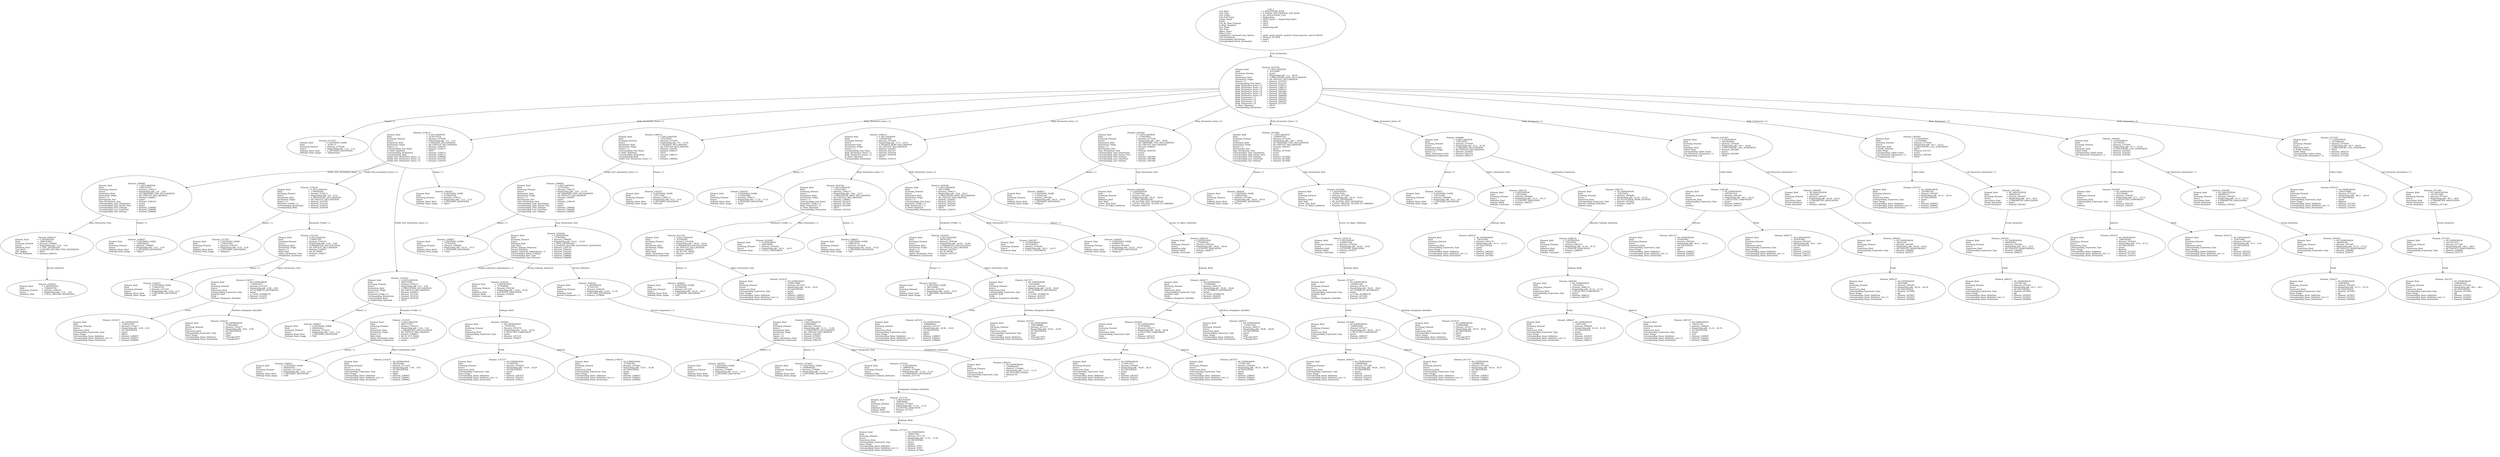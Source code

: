 digraph "dispatching.adt" {
  Unit_2 -> Element_2279106
      [ label=Unit_Declaration ];
  Unit_2
      [ label=<<TABLE BORDER="0" CELLBORDER="0" CELLSPACING="0" CELLPADDING="0"> 
          <TR><TD COLSPAN="3">Unit_2</TD></TR>
          <TR><TD ALIGN="LEFT">Unit_Kind   </TD><TD> = </TD><TD ALIGN="LEFT">A_PROCEDURE_BODY</TD></TR>
          <TR><TD ALIGN="LEFT">Unit_Class   </TD><TD> = </TD><TD ALIGN="LEFT">A_PUBLIC_DECLARATION_AND_BODY</TD></TR>
          <TR><TD ALIGN="LEFT">Unit_Origin   </TD><TD> = </TD><TD ALIGN="LEFT">AN_APPLICATION_UNIT</TD></TR>
          <TR><TD ALIGN="LEFT">Unit_Full_Name    </TD><TD> = </TD><TD ALIGN="LEFT">Dispatching</TD></TR>
          <TR><TD ALIGN="LEFT">Unique_Name   </TD><TD> = </TD><TD ALIGN="LEFT">ASIS Context 1: Dispatching (body)</TD></TR>
          <TR><TD ALIGN="LEFT">Exists  </TD><TD> = </TD><TD ALIGN="LEFT">TRUE</TD></TR>
          <TR><TD ALIGN="LEFT">Can_Be_Main_Program     </TD><TD> = </TD><TD ALIGN="LEFT">TRUE</TD></TR>
          <TR><TD ALIGN="LEFT">Is_Body_Required     </TD><TD> = </TD><TD ALIGN="LEFT">TRUE</TD></TR>
          <TR><TD ALIGN="LEFT">Text_Name   </TD><TD> = </TD><TD ALIGN="LEFT">dispatching.adb</TD></TR>
          <TR><TD ALIGN="LEFT">Text_Form   </TD><TD> = </TD><TD ALIGN="LEFT"></TD></TR>
          <TR><TD ALIGN="LEFT">Object_Name   </TD><TD> = </TD><TD ALIGN="LEFT"></TD></TR>
          <TR><TD ALIGN="LEFT">Object_Form   </TD><TD> = </TD><TD ALIGN="LEFT"></TD></TR>
          <TR><TD ALIGN="LEFT">Compilation_Command_Line_Options         </TD><TD> = </TD><TD ALIGN="LEFT">-gnatc -gnatt -gnatws -gnatyN -mtune=generic -march=x86-64</TD></TR>
          <TR><TD ALIGN="LEFT">Unit_Declaration     </TD><TD> = </TD><TD ALIGN="LEFT">Element_2279106</TD></TR>
          <TR><TD ALIGN="LEFT">Corresponding_Declaration       </TD><TD> = </TD><TD ALIGN="LEFT">(none)</TD></TR>
          <TR><TD ALIGN="LEFT">Corresponding_Parent_Declaration         </TD><TD> = </TD><TD ALIGN="LEFT">Unit_1</TD></TR>
          </TABLE>> ];
  Element_2279106 -> Element_2271057
      [ label="Names ( 1)" ];
  Element_2279106 -> Element_2338112
      [ label="Body_Declarative_Items ( 1)" ];
  Element_2279106 -> Element_2388112
      [ label="Body_Declarative_Items ( 2)" ];
  Element_2279106 -> Element_2398113
      [ label="Body_Declarative_Items ( 3)" ];
  Element_2279106 -> Element_2461082
      [ label="Body_Declarative_Items ( 4)" ];
  Element_2279106 -> Element_2475082
      [ label="Body_Declarative_Items ( 5)" ];
  Element_2279106 -> Element_2484090
      [ label="Body_Declarative_Items ( 6)" ];
  Element_2279106 -> Element_2495397
      [ label="Body_Statements ( 1)" ];
  Element_2279106 -> Element_2564397
      [ label="Body_Statements ( 2)" ];
  Element_2279106 -> Element_2506397
      [ label="Body_Statements ( 3)" ];
  Element_2279106 -> Element_2572397
      [ label="Body_Statements ( 4)" ];
  Element_2279106
      [ label=<<TABLE BORDER="0" CELLBORDER="0" CELLSPACING="0" CELLPADDING="0"> 
          <TR><TD COLSPAN="3">Element_2279106</TD></TR>
          <TR><TD ALIGN="LEFT">Element_Kind    </TD><TD> = </TD><TD ALIGN="LEFT">A_DECLARATION</TD></TR>
          <TR><TD ALIGN="LEFT">Hash  </TD><TD> = </TD><TD ALIGN="LEFT"> 10125869</TD></TR>
          <TR><TD ALIGN="LEFT">Enclosing_Element     </TD><TD> = </TD><TD ALIGN="LEFT">(none)</TD></TR>
          <TR><TD ALIGN="LEFT">Source  </TD><TD> = </TD><TD ALIGN="LEFT">Dispatching.adb - 1:1 .. 49:16</TD></TR>
          <TR><TD ALIGN="LEFT">Declaration_Kind     </TD><TD> = </TD><TD ALIGN="LEFT">A_PROCEDURE_BODY_DECLARATION</TD></TR>
          <TR><TD ALIGN="LEFT">Declaration_Origin     </TD><TD> = </TD><TD ALIGN="LEFT">AN_EXPLICIT_DECLARATION</TD></TR>
          <TR><TD ALIGN="LEFT">Names ( 1)   </TD><TD> = </TD><TD ALIGN="LEFT">Element_2271057</TD></TR>
          <TR><TD ALIGN="LEFT">Corresponding_End_Name      </TD><TD> = </TD><TD ALIGN="LEFT">Element_2512237</TD></TR>
          <TR><TD ALIGN="LEFT">Body_Declarative_Items ( 1)       </TD><TD> = </TD><TD ALIGN="LEFT">Element_2338112</TD></TR>
          <TR><TD ALIGN="LEFT">Body_Declarative_Items ( 2)       </TD><TD> = </TD><TD ALIGN="LEFT">Element_2388112</TD></TR>
          <TR><TD ALIGN="LEFT">Body_Declarative_Items ( 3)       </TD><TD> = </TD><TD ALIGN="LEFT">Element_2398113</TD></TR>
          <TR><TD ALIGN="LEFT">Body_Declarative_Items ( 4)       </TD><TD> = </TD><TD ALIGN="LEFT">Element_2461082</TD></TR>
          <TR><TD ALIGN="LEFT">Body_Declarative_Items ( 5)       </TD><TD> = </TD><TD ALIGN="LEFT">Element_2475082</TD></TR>
          <TR><TD ALIGN="LEFT">Body_Declarative_Items ( 6)       </TD><TD> = </TD><TD ALIGN="LEFT">Element_2484090</TD></TR>
          <TR><TD ALIGN="LEFT">Body_Statements ( 1)      </TD><TD> = </TD><TD ALIGN="LEFT">Element_2495397</TD></TR>
          <TR><TD ALIGN="LEFT">Body_Statements ( 2)      </TD><TD> = </TD><TD ALIGN="LEFT">Element_2564397</TD></TR>
          <TR><TD ALIGN="LEFT">Body_Statements ( 3)      </TD><TD> = </TD><TD ALIGN="LEFT">Element_2506397</TD></TR>
          <TR><TD ALIGN="LEFT">Body_Statements ( 4)      </TD><TD> = </TD><TD ALIGN="LEFT">Element_2572397</TD></TR>
          <TR><TD ALIGN="LEFT">Is_Name_Repeated     </TD><TD> = </TD><TD ALIGN="LEFT">TRUE</TD></TR>
          <TR><TD ALIGN="LEFT">Corresponding_Declaration       </TD><TD> = </TD><TD ALIGN="LEFT">(none)</TD></TR>
          </TABLE>> ];
  Element_2271057
      [ label=<<TABLE BORDER="0" CELLBORDER="0" CELLSPACING="0" CELLPADDING="0"> 
          <TR><TD COLSPAN="3">Element_2271057</TD></TR>
          <TR><TD ALIGN="LEFT">Element_Kind    </TD><TD> = </TD><TD ALIGN="LEFT">A_DEFINING_NAME</TD></TR>
          <TR><TD ALIGN="LEFT">Hash  </TD><TD> = </TD><TD ALIGN="LEFT"> 9328173</TD></TR>
          <TR><TD ALIGN="LEFT">Enclosing_Element     </TD><TD> = </TD><TD ALIGN="LEFT">Element_2279106</TD></TR>
          <TR><TD ALIGN="LEFT">Source  </TD><TD> = </TD><TD ALIGN="LEFT">Dispatching.adb - 1:11 .. 1:21</TD></TR>
          <TR><TD ALIGN="LEFT">Defining_Name_Kind     </TD><TD> = </TD><TD ALIGN="LEFT">A_DEFINING_IDENTIFIER</TD></TR>
          <TR><TD ALIGN="LEFT">Defining_Name_Image     </TD><TD> = </TD><TD ALIGN="LEFT">"Dispatching"</TD></TR>
          </TABLE>> ];
  Element_2338112 -> Element_2281057
      [ label="Names ( 1)" ];
  Element_2338112 -> Element_2298082
      [ label="Visible_Part_Declarative_Items ( 1)" ];
  Element_2338112 -> Element_2316103
      [ label="Visible_Part_Declarative_Items ( 2)" ];
  Element_2338112 -> Element_2336103
      [ label="Visible_Part_Declarative_Items ( 3)" ];
  Element_2338112
      [ label=<<TABLE BORDER="0" CELLBORDER="0" CELLSPACING="0" CELLPADDING="0"> 
          <TR><TD COLSPAN="3">Element_2338112</TD></TR>
          <TR><TD ALIGN="LEFT">Element_Kind    </TD><TD> = </TD><TD ALIGN="LEFT">A_DECLARATION</TD></TR>
          <TR><TD ALIGN="LEFT">Hash  </TD><TD> = </TD><TD ALIGN="LEFT">-2138176234</TD></TR>
          <TR><TD ALIGN="LEFT">Enclosing_Element     </TD><TD> = </TD><TD ALIGN="LEFT">Element_2279106</TD></TR>
          <TR><TD ALIGN="LEFT">Source  </TD><TD> = </TD><TD ALIGN="LEFT">Dispatching.adb - 2:5 .. 7:13</TD></TR>
          <TR><TD ALIGN="LEFT">Declaration_Kind     </TD><TD> = </TD><TD ALIGN="LEFT">A_PACKAGE_DECLARATION</TD></TR>
          <TR><TD ALIGN="LEFT">Declaration_Origin     </TD><TD> = </TD><TD ALIGN="LEFT">AN_EXPLICIT_DECLARATION</TD></TR>
          <TR><TD ALIGN="LEFT">Names ( 1)   </TD><TD> = </TD><TD ALIGN="LEFT">Element_2281057</TD></TR>
          <TR><TD ALIGN="LEFT">Corresponding_End_Name      </TD><TD> = </TD><TD ALIGN="LEFT">Element_2339237</TD></TR>
          <TR><TD ALIGN="LEFT">Is_Name_Repeated     </TD><TD> = </TD><TD ALIGN="LEFT">TRUE</TD></TR>
          <TR><TD ALIGN="LEFT">Corresponding_Declaration       </TD><TD> = </TD><TD ALIGN="LEFT">Element_2338112</TD></TR>
          <TR><TD ALIGN="LEFT">Corresponding_Body     </TD><TD> = </TD><TD ALIGN="LEFT">Element_2398113</TD></TR>
          <TR><TD ALIGN="LEFT">Visible_Part_Declarative_Items ( 1)         </TD><TD> = </TD><TD ALIGN="LEFT">Element_2298082</TD></TR>
          <TR><TD ALIGN="LEFT">Visible_Part_Declarative_Items ( 2)         </TD><TD> = </TD><TD ALIGN="LEFT">Element_2316103</TD></TR>
          <TR><TD ALIGN="LEFT">Visible_Part_Declarative_Items ( 3)         </TD><TD> = </TD><TD ALIGN="LEFT">Element_2336103</TD></TR>
          </TABLE>> ];
  Element_2281057
      [ label=<<TABLE BORDER="0" CELLBORDER="0" CELLSPACING="0" CELLPADDING="0"> 
          <TR><TD COLSPAN="3">Element_2281057</TD></TR>
          <TR><TD ALIGN="LEFT">Element_Kind    </TD><TD> = </TD><TD ALIGN="LEFT">A_DEFINING_NAME</TD></TR>
          <TR><TD ALIGN="LEFT">Hash  </TD><TD> = </TD><TD ALIGN="LEFT">-2138624746</TD></TR>
          <TR><TD ALIGN="LEFT">Enclosing_Element     </TD><TD> = </TD><TD ALIGN="LEFT">Element_2338112</TD></TR>
          <TR><TD ALIGN="LEFT">Source  </TD><TD> = </TD><TD ALIGN="LEFT">Dispatching.adb - 2:13 .. 2:16</TD></TR>
          <TR><TD ALIGN="LEFT">Defining_Name_Kind     </TD><TD> = </TD><TD ALIGN="LEFT">A_DEFINING_IDENTIFIER</TD></TR>
          <TR><TD ALIGN="LEFT">Defining_Name_Image     </TD><TD> = </TD><TD ALIGN="LEFT">"Base"</TD></TR>
          </TABLE>> ];
  Element_2298082 -> Element_2289057
      [ label="Names ( 1)" ];
  Element_2298082 -> Element_2296163
      [ label=Type_Declaration_View ];
  Element_2298082
      [ label=<<TABLE BORDER="0" CELLBORDER="0" CELLSPACING="0" CELLPADDING="0"> 
          <TR><TD COLSPAN="3">Element_2298082</TD></TR>
          <TR><TD ALIGN="LEFT">Element_Kind    </TD><TD> = </TD><TD ALIGN="LEFT">A_DECLARATION</TD></TR>
          <TR><TD ALIGN="LEFT">Hash  </TD><TD> = </TD><TD ALIGN="LEFT"> 1080370315</TD></TR>
          <TR><TD ALIGN="LEFT">Enclosing_Element     </TD><TD> = </TD><TD ALIGN="LEFT">Element_2338112</TD></TR>
          <TR><TD ALIGN="LEFT">Source  </TD><TD> = </TD><TD ALIGN="LEFT">Dispatching.adb - 3:9 .. 3:42</TD></TR>
          <TR><TD ALIGN="LEFT">Declaration_Kind     </TD><TD> = </TD><TD ALIGN="LEFT">AN_ORDINARY_TYPE_DECLARATION</TD></TR>
          <TR><TD ALIGN="LEFT">Declaration_Origin     </TD><TD> = </TD><TD ALIGN="LEFT">AN_EXPLICIT_DECLARATION</TD></TR>
          <TR><TD ALIGN="LEFT">Names ( 1)   </TD><TD> = </TD><TD ALIGN="LEFT">Element_2289057</TD></TR>
          <TR><TD ALIGN="LEFT">Discriminant_Part     </TD><TD> = </TD><TD ALIGN="LEFT">(none)</TD></TR>
          <TR><TD ALIGN="LEFT">Type_Declaration_View      </TD><TD> = </TD><TD ALIGN="LEFT">Element_2296163</TD></TR>
          <TR><TD ALIGN="LEFT">Corresponding_Type_Declaration        </TD><TD> = </TD><TD ALIGN="LEFT">(none)</TD></TR>
          <TR><TD ALIGN="LEFT">Corresponding_Type_Partial_View        </TD><TD> = </TD><TD ALIGN="LEFT">(none)</TD></TR>
          <TR><TD ALIGN="LEFT">Corresponding_First_Subtype       </TD><TD> = </TD><TD ALIGN="LEFT">Element_2298082</TD></TR>
          <TR><TD ALIGN="LEFT">Corresponding_Last_Constraint        </TD><TD> = </TD><TD ALIGN="LEFT">Element_2298082</TD></TR>
          <TR><TD ALIGN="LEFT">Corresponding_Last_Subtype       </TD><TD> = </TD><TD ALIGN="LEFT">Element_2298082</TD></TR>
          </TABLE>> ];
  Element_2289057
      [ label=<<TABLE BORDER="0" CELLBORDER="0" CELLSPACING="0" CELLPADDING="0"> 
          <TR><TD COLSPAN="3">Element_2289057</TD></TR>
          <TR><TD ALIGN="LEFT">Element_Kind    </TD><TD> = </TD><TD ALIGN="LEFT">A_DEFINING_NAME</TD></TR>
          <TR><TD ALIGN="LEFT">Hash  </TD><TD> = </TD><TD ALIGN="LEFT"> 1080268555</TD></TR>
          <TR><TD ALIGN="LEFT">Enclosing_Element     </TD><TD> = </TD><TD ALIGN="LEFT">Element_2298082</TD></TR>
          <TR><TD ALIGN="LEFT">Source  </TD><TD> = </TD><TD ALIGN="LEFT">Dispatching.adb - 3:14 .. 3:19</TD></TR>
          <TR><TD ALIGN="LEFT">Defining_Name_Kind     </TD><TD> = </TD><TD ALIGN="LEFT">A_DEFINING_IDENTIFIER</TD></TR>
          <TR><TD ALIGN="LEFT">Defining_Name_Image     </TD><TD> = </TD><TD ALIGN="LEFT">"Object"</TD></TR>
          </TABLE>> ];
  Element_2296163 -> Element_2296193
      [ label=Record_Definition ];
  Element_2296163
      [ label=<<TABLE BORDER="0" CELLBORDER="0" CELLSPACING="0" CELLPADDING="0"> 
          <TR><TD COLSPAN="3">Element_2296163</TD></TR>
          <TR><TD ALIGN="LEFT">Element_Kind    </TD><TD> = </TD><TD ALIGN="LEFT">A_DEFINITION</TD></TR>
          <TR><TD ALIGN="LEFT">Hash  </TD><TD> = </TD><TD ALIGN="LEFT"> 1080702859</TD></TR>
          <TR><TD ALIGN="LEFT">Enclosing_Element     </TD><TD> = </TD><TD ALIGN="LEFT">Element_2298082</TD></TR>
          <TR><TD ALIGN="LEFT">Source  </TD><TD> = </TD><TD ALIGN="LEFT">Dispatching.adb - 3:24 .. 3:41</TD></TR>
          <TR><TD ALIGN="LEFT">Definition_Kind    </TD><TD> = </TD><TD ALIGN="LEFT">A_TYPE_DEFINITION</TD></TR>
          <TR><TD ALIGN="LEFT">Type_Kind   </TD><TD> = </TD><TD ALIGN="LEFT">A_TAGGED_RECORD_TYPE_DEFINITION</TD></TR>
          <TR><TD ALIGN="LEFT">Has_Tagged   </TD><TD> = </TD><TD ALIGN="LEFT">TRUE</TD></TR>
          <TR><TD ALIGN="LEFT">Record_Definition     </TD><TD> = </TD><TD ALIGN="LEFT">Element_2296193</TD></TR>
          </TABLE>> ];
  Element_2296193
      [ label=<<TABLE BORDER="0" CELLBORDER="0" CELLSPACING="0" CELLPADDING="0"> 
          <TR><TD COLSPAN="3">Element_2296193</TD></TR>
          <TR><TD ALIGN="LEFT">Element_Kind    </TD><TD> = </TD><TD ALIGN="LEFT">A_DEFINITION</TD></TR>
          <TR><TD ALIGN="LEFT">Hash  </TD><TD> = </TD><TD ALIGN="LEFT"> 1080825739</TD></TR>
          <TR><TD ALIGN="LEFT">Enclosing_Element     </TD><TD> = </TD><TD ALIGN="LEFT">Element_2296163</TD></TR>
          <TR><TD ALIGN="LEFT">Source  </TD><TD> = </TD><TD ALIGN="LEFT">Dispatching.adb - 3:31 .. 3:41</TD></TR>
          <TR><TD ALIGN="LEFT">Definition_Kind    </TD><TD> = </TD><TD ALIGN="LEFT">A_NULL_RECORD_DEFINITION</TD></TR>
          </TABLE>> ];
  Element_2316103 -> Element_2299057
      [ label="Names ( 1)" ];
  Element_2316103 -> Element_2313105
      [ label="Parameter_Profile ( 1)" ];
  Element_2316103
      [ label=<<TABLE BORDER="0" CELLBORDER="0" CELLSPACING="0" CELLPADDING="0"> 
          <TR><TD COLSPAN="3">Element_2316103</TD></TR>
          <TR><TD ALIGN="LEFT">Element_Kind    </TD><TD> = </TD><TD ALIGN="LEFT">A_DECLARATION</TD></TR>
          <TR><TD ALIGN="LEFT">Hash  </TD><TD> = </TD><TD ALIGN="LEFT">-802579166</TD></TR>
          <TR><TD ALIGN="LEFT">Enclosing_Element     </TD><TD> = </TD><TD ALIGN="LEFT">Element_2338112</TD></TR>
          <TR><TD ALIGN="LEFT">Source  </TD><TD> = </TD><TD ALIGN="LEFT">Dispatching.adb - 5:9 .. 5:45</TD></TR>
          <TR><TD ALIGN="LEFT">Declaration_Kind     </TD><TD> = </TD><TD ALIGN="LEFT">A_PROCEDURE_DECLARATION</TD></TR>
          <TR><TD ALIGN="LEFT">Declaration_Origin     </TD><TD> = </TD><TD ALIGN="LEFT">AN_EXPLICIT_DECLARATION</TD></TR>
          <TR><TD ALIGN="LEFT">Names ( 1)   </TD><TD> = </TD><TD ALIGN="LEFT">Element_2299057</TD></TR>
          <TR><TD ALIGN="LEFT">Parameter_Profile ( 1)      </TD><TD> = </TD><TD ALIGN="LEFT">Element_2313105</TD></TR>
          <TR><TD ALIGN="LEFT">Corresponding_Declaration       </TD><TD> = </TD><TD ALIGN="LEFT">Element_2316103</TD></TR>
          <TR><TD ALIGN="LEFT">Corresponding_Body     </TD><TD> = </TD><TD ALIGN="LEFT">Element_2416106</TD></TR>
          <TR><TD ALIGN="LEFT">Is_Dispatching_Operation       </TD><TD> = </TD><TD ALIGN="LEFT">TRUE</TD></TR>
          </TABLE>> ];
  Element_2299057
      [ label=<<TABLE BORDER="0" CELLBORDER="0" CELLSPACING="0" CELLPADDING="0"> 
          <TR><TD COLSPAN="3">Element_2299057</TD></TR>
          <TR><TD ALIGN="LEFT">Element_Kind    </TD><TD> = </TD><TD ALIGN="LEFT">A_DEFINING_NAME</TD></TR>
          <TR><TD ALIGN="LEFT">Hash  </TD><TD> = </TD><TD ALIGN="LEFT">-802626462</TD></TR>
          <TR><TD ALIGN="LEFT">Enclosing_Element     </TD><TD> = </TD><TD ALIGN="LEFT">Element_2316103</TD></TR>
          <TR><TD ALIGN="LEFT">Source  </TD><TD> = </TD><TD ALIGN="LEFT">Dispatching.adb - 5:19 .. 5:22</TD></TR>
          <TR><TD ALIGN="LEFT">Defining_Name_Kind     </TD><TD> = </TD><TD ALIGN="LEFT">A_DEFINING_IDENTIFIER</TD></TR>
          <TR><TD ALIGN="LEFT">Defining_Name_Image     </TD><TD> = </TD><TD ALIGN="LEFT">"Init"</TD></TR>
          </TABLE>> ];
  Element_2313105 -> Element_2306057
      [ label="Names ( 1)" ];
  Element_2313105 -> Element_2314237
      [ label=Object_Declaration_View ];
  Element_2313105
      [ label=<<TABLE BORDER="0" CELLBORDER="0" CELLSPACING="0" CELLPADDING="0"> 
          <TR><TD COLSPAN="3">Element_2313105</TD></TR>
          <TR><TD ALIGN="LEFT">Element_Kind    </TD><TD> = </TD><TD ALIGN="LEFT">A_DECLARATION</TD></TR>
          <TR><TD ALIGN="LEFT">Hash  </TD><TD> = </TD><TD ALIGN="LEFT">-802577150</TD></TR>
          <TR><TD ALIGN="LEFT">Enclosing_Element     </TD><TD> = </TD><TD ALIGN="LEFT">Element_2316103</TD></TR>
          <TR><TD ALIGN="LEFT">Source  </TD><TD> = </TD><TD ALIGN="LEFT">Dispatching.adb - 5:24 .. 5:43</TD></TR>
          <TR><TD ALIGN="LEFT">Declaration_Kind     </TD><TD> = </TD><TD ALIGN="LEFT">A_PARAMETER_SPECIFICATION</TD></TR>
          <TR><TD ALIGN="LEFT">Declaration_Origin     </TD><TD> = </TD><TD ALIGN="LEFT">AN_EXPLICIT_DECLARATION</TD></TR>
          <TR><TD ALIGN="LEFT">Names ( 1)   </TD><TD> = </TD><TD ALIGN="LEFT">Element_2306057</TD></TR>
          <TR><TD ALIGN="LEFT">Mode_Kind   </TD><TD> = </TD><TD ALIGN="LEFT">AN_IN_OUT_MODE</TD></TR>
          <TR><TD ALIGN="LEFT">Object_Declaration_View      </TD><TD> = </TD><TD ALIGN="LEFT">Element_2314237</TD></TR>
          <TR><TD ALIGN="LEFT">Initialization_Expression       </TD><TD> = </TD><TD ALIGN="LEFT">(none)</TD></TR>
          </TABLE>> ];
  Element_2306057
      [ label=<<TABLE BORDER="0" CELLBORDER="0" CELLSPACING="0" CELLPADDING="0"> 
          <TR><TD COLSPAN="3">Element_2306057</TD></TR>
          <TR><TD ALIGN="LEFT">Element_Kind    </TD><TD> = </TD><TD ALIGN="LEFT">A_DEFINING_NAME</TD></TR>
          <TR><TD ALIGN="LEFT">Hash  </TD><TD> = </TD><TD ALIGN="LEFT">-802626302</TD></TR>
          <TR><TD ALIGN="LEFT">Enclosing_Element     </TD><TD> = </TD><TD ALIGN="LEFT">Element_2313105</TD></TR>
          <TR><TD ALIGN="LEFT">Source  </TD><TD> = </TD><TD ALIGN="LEFT">Dispatching.adb - 5:24 .. 5:27</TD></TR>
          <TR><TD ALIGN="LEFT">Defining_Name_Kind     </TD><TD> = </TD><TD ALIGN="LEFT">A_DEFINING_IDENTIFIER</TD></TR>
          <TR><TD ALIGN="LEFT">Defining_Name_Image     </TD><TD> = </TD><TD ALIGN="LEFT">"self"</TD></TR>
          </TABLE>> ];
  Element_2314237
      [ label=<<TABLE BORDER="0" CELLBORDER="0" CELLSPACING="0" CELLPADDING="0"> 
          <TR><TD COLSPAN="3">Element_2314237</TD></TR>
          <TR><TD ALIGN="LEFT">Element_Kind    </TD><TD> = </TD><TD ALIGN="LEFT">AN_EXPRESSION</TD></TR>
          <TR><TD ALIGN="LEFT">Hash  </TD><TD> = </TD><TD ALIGN="LEFT">-802442046</TD></TR>
          <TR><TD ALIGN="LEFT">Enclosing_Element     </TD><TD> = </TD><TD ALIGN="LEFT">Element_2313105</TD></TR>
          <TR><TD ALIGN="LEFT">Source  </TD><TD> = </TD><TD ALIGN="LEFT">Dispatching.adb - 5:38 .. 5:43</TD></TR>
          <TR><TD ALIGN="LEFT">Expression_Kind    </TD><TD> = </TD><TD ALIGN="LEFT">AN_IDENTIFIER</TD></TR>
          <TR><TD ALIGN="LEFT">Corresponding_Expression_Type        </TD><TD> = </TD><TD ALIGN="LEFT">(none)</TD></TR>
          <TR><TD ALIGN="LEFT">Name_Image   </TD><TD> = </TD><TD ALIGN="LEFT">Object</TD></TR>
          <TR><TD ALIGN="LEFT">Corresponding_Name_Definition        </TD><TD> = </TD><TD ALIGN="LEFT">Element_2289057</TD></TR>
          <TR><TD ALIGN="LEFT">Corresponding_Name_Definition_List ( 1)          </TD><TD> = </TD><TD ALIGN="LEFT">Element_2289057</TD></TR>
          <TR><TD ALIGN="LEFT">Corresponding_Name_Declaration        </TD><TD> = </TD><TD ALIGN="LEFT">Element_2298082</TD></TR>
          </TABLE>> ];
  Element_2336103 -> Element_2317057
      [ label="Names ( 1)" ];
  Element_2336103 -> Element_2331105
      [ label="Parameter_Profile ( 1)" ];
  Element_2336103
      [ label=<<TABLE BORDER="0" CELLBORDER="0" CELLSPACING="0" CELLPADDING="0"> 
          <TR><TD COLSPAN="3">Element_2336103</TD></TR>
          <TR><TD ALIGN="LEFT">Element_Kind    </TD><TD> = </TD><TD ALIGN="LEFT">A_DECLARATION</TD></TR>
          <TR><TD ALIGN="LEFT">Hash  </TD><TD> = </TD><TD ALIGN="LEFT"> 1746456209</TD></TR>
          <TR><TD ALIGN="LEFT">Enclosing_Element     </TD><TD> = </TD><TD ALIGN="LEFT">Element_2338112</TD></TR>
          <TR><TD ALIGN="LEFT">Source  </TD><TD> = </TD><TD ALIGN="LEFT">Dispatching.adb - 6:9 .. 6:51</TD></TR>
          <TR><TD ALIGN="LEFT">Declaration_Kind     </TD><TD> = </TD><TD ALIGN="LEFT">A_PROCEDURE_DECLARATION</TD></TR>
          <TR><TD ALIGN="LEFT">Declaration_Origin     </TD><TD> = </TD><TD ALIGN="LEFT">AN_EXPLICIT_DECLARATION</TD></TR>
          <TR><TD ALIGN="LEFT">Names ( 1)   </TD><TD> = </TD><TD ALIGN="LEFT">Element_2317057</TD></TR>
          <TR><TD ALIGN="LEFT">Parameter_Profile ( 1)      </TD><TD> = </TD><TD ALIGN="LEFT">Element_2331105</TD></TR>
          <TR><TD ALIGN="LEFT">Corresponding_Declaration       </TD><TD> = </TD><TD ALIGN="LEFT">Element_2336103</TD></TR>
          <TR><TD ALIGN="LEFT">Corresponding_Body     </TD><TD> = </TD><TD ALIGN="LEFT">Element_2439106</TD></TR>
          </TABLE>> ];
  Element_2317057
      [ label=<<TABLE BORDER="0" CELLBORDER="0" CELLSPACING="0" CELLPADDING="0"> 
          <TR><TD COLSPAN="3">Element_2317057</TD></TR>
          <TR><TD ALIGN="LEFT">Element_Kind    </TD><TD> = </TD><TD ALIGN="LEFT">A_DEFINING_NAME</TD></TR>
          <TR><TD ALIGN="LEFT">Hash  </TD><TD> = </TD><TD ALIGN="LEFT"> 1746432561</TD></TR>
          <TR><TD ALIGN="LEFT">Enclosing_Element     </TD><TD> = </TD><TD ALIGN="LEFT">Element_2336103</TD></TR>
          <TR><TD ALIGN="LEFT">Source  </TD><TD> = </TD><TD ALIGN="LEFT">Dispatching.adb - 6:19 .. 6:26</TD></TR>
          <TR><TD ALIGN="LEFT">Defining_Name_Kind     </TD><TD> = </TD><TD ALIGN="LEFT">A_DEFINING_IDENTIFIER</TD></TR>
          <TR><TD ALIGN="LEFT">Defining_Name_Image     </TD><TD> = </TD><TD ALIGN="LEFT">"Register"</TD></TR>
          </TABLE>> ];
  Element_2331105 -> Element_2324057
      [ label="Names ( 1)" ];
  Element_2331105 -> Element_2334277
      [ label=Object_Declaration_View ];
  Element_2331105
      [ label=<<TABLE BORDER="0" CELLBORDER="0" CELLSPACING="0" CELLPADDING="0"> 
          <TR><TD COLSPAN="3">Element_2331105</TD></TR>
          <TR><TD ALIGN="LEFT">Element_Kind    </TD><TD> = </TD><TD ALIGN="LEFT">A_DECLARATION</TD></TR>
          <TR><TD ALIGN="LEFT">Hash  </TD><TD> = </TD><TD ALIGN="LEFT"> 1746457281</TD></TR>
          <TR><TD ALIGN="LEFT">Enclosing_Element     </TD><TD> = </TD><TD ALIGN="LEFT">Element_2336103</TD></TR>
          <TR><TD ALIGN="LEFT">Source  </TD><TD> = </TD><TD ALIGN="LEFT">Dispatching.adb - 6:28 .. 6:49</TD></TR>
          <TR><TD ALIGN="LEFT">Declaration_Kind     </TD><TD> = </TD><TD ALIGN="LEFT">A_PARAMETER_SPECIFICATION</TD></TR>
          <TR><TD ALIGN="LEFT">Declaration_Origin     </TD><TD> = </TD><TD ALIGN="LEFT">AN_EXPLICIT_DECLARATION</TD></TR>
          <TR><TD ALIGN="LEFT">Names ( 1)   </TD><TD> = </TD><TD ALIGN="LEFT">Element_2324057</TD></TR>
          <TR><TD ALIGN="LEFT">Mode_Kind   </TD><TD> = </TD><TD ALIGN="LEFT">AN_IN_MODE</TD></TR>
          <TR><TD ALIGN="LEFT">Object_Declaration_View      </TD><TD> = </TD><TD ALIGN="LEFT">Element_2334277</TD></TR>
          <TR><TD ALIGN="LEFT">Initialization_Expression       </TD><TD> = </TD><TD ALIGN="LEFT">(none)</TD></TR>
          </TABLE>> ];
  Element_2324057
      [ label=<<TABLE BORDER="0" CELLBORDER="0" CELLSPACING="0" CELLPADDING="0"> 
          <TR><TD COLSPAN="3">Element_2324057</TD></TR>
          <TR><TD ALIGN="LEFT">Element_Kind    </TD><TD> = </TD><TD ALIGN="LEFT">A_DEFINING_NAME</TD></TR>
          <TR><TD ALIGN="LEFT">Hash  </TD><TD> = </TD><TD ALIGN="LEFT"> 1746432705</TD></TR>
          <TR><TD ALIGN="LEFT">Enclosing_Element     </TD><TD> = </TD><TD ALIGN="LEFT">Element_2331105</TD></TR>
          <TR><TD ALIGN="LEFT">Source  </TD><TD> = </TD><TD ALIGN="LEFT">Dispatching.adb - 6:28 .. 6:31</TD></TR>
          <TR><TD ALIGN="LEFT">Defining_Name_Kind     </TD><TD> = </TD><TD ALIGN="LEFT">A_DEFINING_IDENTIFIER</TD></TR>
          <TR><TD ALIGN="LEFT">Defining_Name_Image     </TD><TD> = </TD><TD ALIGN="LEFT">"self"</TD></TR>
          </TABLE>> ];
  Element_2334277 -> Element_2332237
      [ label=Prefix ];
  Element_2334277 -> Element_2334237
      [ label=Attribute_Designator_Identifier ];
  Element_2334277
      [ label=<<TABLE BORDER="0" CELLBORDER="0" CELLSPACING="0" CELLPADDING="0"> 
          <TR><TD COLSPAN="3">Element_2334277</TD></TR>
          <TR><TD ALIGN="LEFT">Element_Kind    </TD><TD> = </TD><TD ALIGN="LEFT">AN_EXPRESSION</TD></TR>
          <TR><TD ALIGN="LEFT">Hash  </TD><TD> = </TD><TD ALIGN="LEFT"> 1746414273</TD></TR>
          <TR><TD ALIGN="LEFT">Enclosing_Element     </TD><TD> = </TD><TD ALIGN="LEFT">Element_2331105</TD></TR>
          <TR><TD ALIGN="LEFT">Source  </TD><TD> = </TD><TD ALIGN="LEFT">Dispatching.adb - 6:38 .. 6:49</TD></TR>
          <TR><TD ALIGN="LEFT">Expression_Kind    </TD><TD> = </TD><TD ALIGN="LEFT">AN_ATTRIBUTE_REFERENCE</TD></TR>
          <TR><TD ALIGN="LEFT">Corresponding_Expression_Type        </TD><TD> = </TD><TD ALIGN="LEFT">(none)</TD></TR>
          <TR><TD ALIGN="LEFT">Attribute_Kind    </TD><TD> = </TD><TD ALIGN="LEFT">A_CLASS_ATTRIBUTE</TD></TR>
          <TR><TD ALIGN="LEFT">Prefix  </TD><TD> = </TD><TD ALIGN="LEFT">Element_2332237</TD></TR>
          <TR><TD ALIGN="LEFT">Attribute_Designator_Identifier        </TD><TD> = </TD><TD ALIGN="LEFT">Element_2334237</TD></TR>
          </TABLE>> ];
  Element_2332237
      [ label=<<TABLE BORDER="0" CELLBORDER="0" CELLSPACING="0" CELLPADDING="0"> 
          <TR><TD COLSPAN="3">Element_2332237</TD></TR>
          <TR><TD ALIGN="LEFT">Element_Kind    </TD><TD> = </TD><TD ALIGN="LEFT">AN_EXPRESSION</TD></TR>
          <TR><TD ALIGN="LEFT">Hash  </TD><TD> = </TD><TD ALIGN="LEFT"> 1746524769</TD></TR>
          <TR><TD ALIGN="LEFT">Enclosing_Element     </TD><TD> = </TD><TD ALIGN="LEFT">Element_2334277</TD></TR>
          <TR><TD ALIGN="LEFT">Source  </TD><TD> = </TD><TD ALIGN="LEFT">Dispatching.adb - 6:38 .. 6:43</TD></TR>
          <TR><TD ALIGN="LEFT">Expression_Kind    </TD><TD> = </TD><TD ALIGN="LEFT">AN_IDENTIFIER</TD></TR>
          <TR><TD ALIGN="LEFT">Corresponding_Expression_Type        </TD><TD> = </TD><TD ALIGN="LEFT">(none)</TD></TR>
          <TR><TD ALIGN="LEFT">Name_Image   </TD><TD> = </TD><TD ALIGN="LEFT">Object</TD></TR>
          <TR><TD ALIGN="LEFT">Corresponding_Name_Definition        </TD><TD> = </TD><TD ALIGN="LEFT">Element_2289057</TD></TR>
          <TR><TD ALIGN="LEFT">Corresponding_Name_Definition_List ( 1)          </TD><TD> = </TD><TD ALIGN="LEFT">Element_2289057</TD></TR>
          <TR><TD ALIGN="LEFT">Corresponding_Name_Declaration        </TD><TD> = </TD><TD ALIGN="LEFT">Element_2298082</TD></TR>
          </TABLE>> ];
  Element_2334237
      [ label=<<TABLE BORDER="0" CELLBORDER="0" CELLSPACING="0" CELLPADDING="0"> 
          <TR><TD COLSPAN="3">Element_2334237</TD></TR>
          <TR><TD ALIGN="LEFT">Element_Kind    </TD><TD> = </TD><TD ALIGN="LEFT">AN_EXPRESSION</TD></TR>
          <TR><TD ALIGN="LEFT">Hash  </TD><TD> = </TD><TD ALIGN="LEFT"> 1746524865</TD></TR>
          <TR><TD ALIGN="LEFT">Enclosing_Element     </TD><TD> = </TD><TD ALIGN="LEFT">Element_2334277</TD></TR>
          <TR><TD ALIGN="LEFT">Source  </TD><TD> = </TD><TD ALIGN="LEFT">Dispatching.adb - 6:45 .. 6:49</TD></TR>
          <TR><TD ALIGN="LEFT">Expression_Kind    </TD><TD> = </TD><TD ALIGN="LEFT">AN_IDENTIFIER</TD></TR>
          <TR><TD ALIGN="LEFT">Corresponding_Expression_Type        </TD><TD> = </TD><TD ALIGN="LEFT">(none)</TD></TR>
          <TR><TD ALIGN="LEFT">Name_Image   </TD><TD> = </TD><TD ALIGN="LEFT">Class</TD></TR>
          <TR><TD ALIGN="LEFT">Corresponding_Name_Definition        </TD><TD> = </TD><TD ALIGN="LEFT">***Invalid ID***</TD></TR>
          <TR><TD ALIGN="LEFT">Corresponding_Name_Declaration        </TD><TD> = </TD><TD ALIGN="LEFT">***Invalid ID***</TD></TR>
          </TABLE>> ];
  Element_2388112 -> Element_2341057
      [ label="Names ( 1)" ];
  Element_2388112 -> Element_2386082
      [ label="Visible_Part_Declarative_Items ( 1)" ];
  Element_2388112
      [ label=<<TABLE BORDER="0" CELLBORDER="0" CELLSPACING="0" CELLPADDING="0"> 
          <TR><TD COLSPAN="3">Element_2388112</TD></TR>
          <TR><TD ALIGN="LEFT">Element_Kind    </TD><TD> = </TD><TD ALIGN="LEFT">A_DECLARATION</TD></TR>
          <TR><TD ALIGN="LEFT">Hash  </TD><TD> = </TD><TD ALIGN="LEFT"> 755276810</TD></TR>
          <TR><TD ALIGN="LEFT">Enclosing_Element     </TD><TD> = </TD><TD ALIGN="LEFT">Element_2279106</TD></TR>
          <TR><TD ALIGN="LEFT">Source  </TD><TD> = </TD><TD ALIGN="LEFT">Dispatching.adb - 9:5 .. 15:16</TD></TR>
          <TR><TD ALIGN="LEFT">Declaration_Kind     </TD><TD> = </TD><TD ALIGN="LEFT">A_PACKAGE_DECLARATION</TD></TR>
          <TR><TD ALIGN="LEFT">Declaration_Origin     </TD><TD> = </TD><TD ALIGN="LEFT">AN_EXPLICIT_DECLARATION</TD></TR>
          <TR><TD ALIGN="LEFT">Names ( 1)   </TD><TD> = </TD><TD ALIGN="LEFT">Element_2341057</TD></TR>
          <TR><TD ALIGN="LEFT">Corresponding_End_Name      </TD><TD> = </TD><TD ALIGN="LEFT">Element_2389237</TD></TR>
          <TR><TD ALIGN="LEFT">Is_Name_Repeated     </TD><TD> = </TD><TD ALIGN="LEFT">TRUE</TD></TR>
          <TR><TD ALIGN="LEFT">Corresponding_Declaration       </TD><TD> = </TD><TD ALIGN="LEFT">Element_2388112</TD></TR>
          <TR><TD ALIGN="LEFT">Corresponding_Body     </TD><TD> = </TD><TD ALIGN="LEFT">(none)</TD></TR>
          <TR><TD ALIGN="LEFT">Visible_Part_Declarative_Items ( 1)         </TD><TD> = </TD><TD ALIGN="LEFT">Element_2386082</TD></TR>
          </TABLE>> ];
  Element_2341057
      [ label=<<TABLE BORDER="0" CELLBORDER="0" CELLSPACING="0" CELLPADDING="0"> 
          <TR><TD COLSPAN="3">Element_2341057</TD></TR>
          <TR><TD ALIGN="LEFT">Element_Kind    </TD><TD> = </TD><TD ALIGN="LEFT">A_DEFINING_NAME</TD></TR>
          <TR><TD ALIGN="LEFT">Hash  </TD><TD> = </TD><TD ALIGN="LEFT"> 755273306</TD></TR>
          <TR><TD ALIGN="LEFT">Enclosing_Element     </TD><TD> = </TD><TD ALIGN="LEFT">Element_2388112</TD></TR>
          <TR><TD ALIGN="LEFT">Source  </TD><TD> = </TD><TD ALIGN="LEFT">Dispatching.adb - 9:13 .. 9:19</TD></TR>
          <TR><TD ALIGN="LEFT">Defining_Name_Kind     </TD><TD> = </TD><TD ALIGN="LEFT">A_DEFINING_IDENTIFIER</TD></TR>
          <TR><TD ALIGN="LEFT">Defining_Name_Image     </TD><TD> = </TD><TD ALIGN="LEFT">"Derived"</TD></TR>
          </TABLE>> ];
  Element_2386082 -> Element_2349057
      [ label="Names ( 1)" ];
  Element_2386082 -> Element_2356148
      [ label=Type_Declaration_View ];
  Element_2386082
      [ label=<<TABLE BORDER="0" CELLBORDER="0" CELLSPACING="0" CELLPADDING="0"> 
          <TR><TD COLSPAN="3">Element_2386082</TD></TR>
          <TR><TD ALIGN="LEFT">Element_Kind    </TD><TD> = </TD><TD ALIGN="LEFT">A_DECLARATION</TD></TR>
          <TR><TD ALIGN="LEFT">Hash  </TD><TD> = </TD><TD ALIGN="LEFT"> 377653833</TD></TR>
          <TR><TD ALIGN="LEFT">Enclosing_Element     </TD><TD> = </TD><TD ALIGN="LEFT">Element_2388112</TD></TR>
          <TR><TD ALIGN="LEFT">Source  </TD><TD> = </TD><TD ALIGN="LEFT">Dispatching.adb - 10:9 .. 12:19</TD></TR>
          <TR><TD ALIGN="LEFT">Declaration_Kind     </TD><TD> = </TD><TD ALIGN="LEFT">AN_ORDINARY_TYPE_DECLARATION</TD></TR>
          <TR><TD ALIGN="LEFT">Declaration_Origin     </TD><TD> = </TD><TD ALIGN="LEFT">AN_EXPLICIT_DECLARATION</TD></TR>
          <TR><TD ALIGN="LEFT">Names ( 1)   </TD><TD> = </TD><TD ALIGN="LEFT">Element_2349057</TD></TR>
          <TR><TD ALIGN="LEFT">Discriminant_Part     </TD><TD> = </TD><TD ALIGN="LEFT">(none)</TD></TR>
          <TR><TD ALIGN="LEFT">Type_Declaration_View      </TD><TD> = </TD><TD ALIGN="LEFT">Element_2356148</TD></TR>
          <TR><TD ALIGN="LEFT">Corresponding_Type_Declaration        </TD><TD> = </TD><TD ALIGN="LEFT">(none)</TD></TR>
          <TR><TD ALIGN="LEFT">Corresponding_Type_Partial_View        </TD><TD> = </TD><TD ALIGN="LEFT">(none)</TD></TR>
          <TR><TD ALIGN="LEFT">Corresponding_First_Subtype       </TD><TD> = </TD><TD ALIGN="LEFT">Element_2386082</TD></TR>
          <TR><TD ALIGN="LEFT">Corresponding_Last_Constraint        </TD><TD> = </TD><TD ALIGN="LEFT">Element_2386082</TD></TR>
          <TR><TD ALIGN="LEFT">Corresponding_Last_Subtype       </TD><TD> = </TD><TD ALIGN="LEFT">Element_2386082</TD></TR>
          </TABLE>> ];
  Element_2349057
      [ label=<<TABLE BORDER="0" CELLBORDER="0" CELLSPACING="0" CELLPADDING="0"> 
          <TR><TD COLSPAN="3">Element_2349057</TD></TR>
          <TR><TD ALIGN="LEFT">Element_Kind    </TD><TD> = </TD><TD ALIGN="LEFT">A_DEFINING_NAME</TD></TR>
          <TR><TD ALIGN="LEFT">Hash  </TD><TD> = </TD><TD ALIGN="LEFT"> 377653038</TD></TR>
          <TR><TD ALIGN="LEFT">Enclosing_Element     </TD><TD> = </TD><TD ALIGN="LEFT">Element_2386082</TD></TR>
          <TR><TD ALIGN="LEFT">Source  </TD><TD> = </TD><TD ALIGN="LEFT">Dispatching.adb - 10:14 .. 10:17</TD></TR>
          <TR><TD ALIGN="LEFT">Defining_Name_Kind     </TD><TD> = </TD><TD ALIGN="LEFT">A_DEFINING_IDENTIFIER</TD></TR>
          <TR><TD ALIGN="LEFT">Defining_Name_Image     </TD><TD> = </TD><TD ALIGN="LEFT">"Coor"</TD></TR>
          </TABLE>> ];
  Element_2356148 -> Element_2359176
      [ label=Parent_Subtype_Indication ];
  Element_2356148 -> Element_2360192
      [ label=Record_Definition ];
  Element_2356148 -> Element_2316103
      [ label="Implicit_Inherited_Subprograms ( 1)" ];
  Element_2356148
      [ label=<<TABLE BORDER="0" CELLBORDER="0" CELLSPACING="0" CELLPADDING="0"> 
          <TR><TD COLSPAN="3">Element_2356148</TD></TR>
          <TR><TD ALIGN="LEFT">Element_Kind    </TD><TD> = </TD><TD ALIGN="LEFT">A_DEFINITION</TD></TR>
          <TR><TD ALIGN="LEFT">Hash  </TD><TD> = </TD><TD ALIGN="LEFT"> 377655942</TD></TR>
          <TR><TD ALIGN="LEFT">Enclosing_Element     </TD><TD> = </TD><TD ALIGN="LEFT">Element_2386082</TD></TR>
          <TR><TD ALIGN="LEFT">Source  </TD><TD> = </TD><TD ALIGN="LEFT">Dispatching.adb - 10:22 .. 12:18</TD></TR>
          <TR><TD ALIGN="LEFT">Definition_Kind    </TD><TD> = </TD><TD ALIGN="LEFT">A_TYPE_DEFINITION</TD></TR>
          <TR><TD ALIGN="LEFT">Type_Kind   </TD><TD> = </TD><TD ALIGN="LEFT">A_DERIVED_RECORD_EXTENSION_DEFINITION</TD></TR>
          <TR><TD ALIGN="LEFT">Parent_Subtype_Indication       </TD><TD> = </TD><TD ALIGN="LEFT">Element_2359176</TD></TR>
          <TR><TD ALIGN="LEFT">Record_Definition     </TD><TD> = </TD><TD ALIGN="LEFT">Element_2360192</TD></TR>
          <TR><TD ALIGN="LEFT">Implicit_Inherited_Subprograms ( 1)         </TD><TD> = </TD><TD ALIGN="LEFT">Element_2316103</TD></TR>
          <TR><TD ALIGN="LEFT">Corresponding_Parent_Subtype        </TD><TD> = </TD><TD ALIGN="LEFT">Element_2298082</TD></TR>
          <TR><TD ALIGN="LEFT">Corresponding_Root_Type      </TD><TD> = </TD><TD ALIGN="LEFT">Element_2298082</TD></TR>
          <TR><TD ALIGN="LEFT">Corresponding_Type_Structure        </TD><TD> = </TD><TD ALIGN="LEFT">Element_2386082</TD></TR>
          </TABLE>> ];
  Element_2359176 -> Element_2359265
      [ label=Subtype_Mark ];
  Element_2359176
      [ label=<<TABLE BORDER="0" CELLBORDER="0" CELLSPACING="0" CELLPADDING="0"> 
          <TR><TD COLSPAN="3">Element_2359176</TD></TR>
          <TR><TD ALIGN="LEFT">Element_Kind    </TD><TD> = </TD><TD ALIGN="LEFT">A_DEFINITION</TD></TR>
          <TR><TD ALIGN="LEFT">Hash  </TD><TD> = </TD><TD ALIGN="LEFT"> 377656846</TD></TR>
          <TR><TD ALIGN="LEFT">Enclosing_Element     </TD><TD> = </TD><TD ALIGN="LEFT">Element_2356148</TD></TR>
          <TR><TD ALIGN="LEFT">Source  </TD><TD> = </TD><TD ALIGN="LEFT">Dispatching.adb - 10:26 .. 10:36</TD></TR>
          <TR><TD ALIGN="LEFT">Definition_Kind    </TD><TD> = </TD><TD ALIGN="LEFT">A_SUBTYPE_INDICATION</TD></TR>
          <TR><TD ALIGN="LEFT">Subtype_Mark    </TD><TD> = </TD><TD ALIGN="LEFT">Element_2359265</TD></TR>
          <TR><TD ALIGN="LEFT">Subtype_Constraint     </TD><TD> = </TD><TD ALIGN="LEFT">(none)</TD></TR>
          </TABLE>> ];
  Element_2359265 -> Element_2357237
      [ label=Prefix ];
  Element_2359265 -> Element_2358237
      [ label=Selector ];
  Element_2359265
      [ label=<<TABLE BORDER="0" CELLBORDER="0" CELLSPACING="0" CELLPADDING="0"> 
          <TR><TD COLSPAN="3">Element_2359265</TD></TR>
          <TR><TD ALIGN="LEFT">Element_Kind    </TD><TD> = </TD><TD ALIGN="LEFT">AN_EXPRESSION</TD></TR>
          <TR><TD ALIGN="LEFT">Hash  </TD><TD> = </TD><TD ALIGN="LEFT"> 377651502</TD></TR>
          <TR><TD ALIGN="LEFT">Enclosing_Element     </TD><TD> = </TD><TD ALIGN="LEFT">Element_2359176</TD></TR>
          <TR><TD ALIGN="LEFT">Source  </TD><TD> = </TD><TD ALIGN="LEFT">Dispatching.adb - 10:26 .. 10:36</TD></TR>
          <TR><TD ALIGN="LEFT">Expression_Kind    </TD><TD> = </TD><TD ALIGN="LEFT">A_SELECTED_COMPONENT</TD></TR>
          <TR><TD ALIGN="LEFT">Corresponding_Expression_Type        </TD><TD> = </TD><TD ALIGN="LEFT">(none)</TD></TR>
          <TR><TD ALIGN="LEFT">Prefix  </TD><TD> = </TD><TD ALIGN="LEFT">Element_2357237</TD></TR>
          <TR><TD ALIGN="LEFT">Selector   </TD><TD> = </TD><TD ALIGN="LEFT">Element_2358237</TD></TR>
          </TABLE>> ];
  Element_2357237
      [ label=<<TABLE BORDER="0" CELLBORDER="0" CELLSPACING="0" CELLPADDING="0"> 
          <TR><TD COLSPAN="3">Element_2357237</TD></TR>
          <TR><TD ALIGN="LEFT">Element_Kind    </TD><TD> = </TD><TD ALIGN="LEFT">AN_EXPRESSION</TD></TR>
          <TR><TD ALIGN="LEFT">Hash  </TD><TD> = </TD><TD ALIGN="LEFT"> 377658794</TD></TR>
          <TR><TD ALIGN="LEFT">Enclosing_Element     </TD><TD> = </TD><TD ALIGN="LEFT">Element_2359265</TD></TR>
          <TR><TD ALIGN="LEFT">Source  </TD><TD> = </TD><TD ALIGN="LEFT">Dispatching.adb - 10:26 .. 10:29</TD></TR>
          <TR><TD ALIGN="LEFT">Expression_Kind    </TD><TD> = </TD><TD ALIGN="LEFT">AN_IDENTIFIER</TD></TR>
          <TR><TD ALIGN="LEFT">Corresponding_Expression_Type        </TD><TD> = </TD><TD ALIGN="LEFT">(none)</TD></TR>
          <TR><TD ALIGN="LEFT">Name_Image   </TD><TD> = </TD><TD ALIGN="LEFT">Base</TD></TR>
          <TR><TD ALIGN="LEFT">Corresponding_Name_Definition        </TD><TD> = </TD><TD ALIGN="LEFT">Element_2281057</TD></TR>
          <TR><TD ALIGN="LEFT">Corresponding_Name_Definition_List ( 1)          </TD><TD> = </TD><TD ALIGN="LEFT">Element_2281057</TD></TR>
          <TR><TD ALIGN="LEFT">Corresponding_Name_Declaration        </TD><TD> = </TD><TD ALIGN="LEFT">Element_2338112</TD></TR>
          </TABLE>> ];
  Element_2358237
      [ label=<<TABLE BORDER="0" CELLBORDER="0" CELLSPACING="0" CELLPADDING="0"> 
          <TR><TD COLSPAN="3">Element_2358237</TD></TR>
          <TR><TD ALIGN="LEFT">Element_Kind    </TD><TD> = </TD><TD ALIGN="LEFT">AN_EXPRESSION</TD></TR>
          <TR><TD ALIGN="LEFT">Hash  </TD><TD> = </TD><TD ALIGN="LEFT"> 377658799</TD></TR>
          <TR><TD ALIGN="LEFT">Enclosing_Element     </TD><TD> = </TD><TD ALIGN="LEFT">Element_2359265</TD></TR>
          <TR><TD ALIGN="LEFT">Source  </TD><TD> = </TD><TD ALIGN="LEFT">Dispatching.adb - 10:31 .. 10:36</TD></TR>
          <TR><TD ALIGN="LEFT">Expression_Kind    </TD><TD> = </TD><TD ALIGN="LEFT">AN_IDENTIFIER</TD></TR>
          <TR><TD ALIGN="LEFT">Corresponding_Expression_Type        </TD><TD> = </TD><TD ALIGN="LEFT">(none)</TD></TR>
          <TR><TD ALIGN="LEFT">Name_Image   </TD><TD> = </TD><TD ALIGN="LEFT">Object</TD></TR>
          <TR><TD ALIGN="LEFT">Corresponding_Name_Definition        </TD><TD> = </TD><TD ALIGN="LEFT">Element_2289057</TD></TR>
          <TR><TD ALIGN="LEFT">Corresponding_Name_Definition_List ( 1)          </TD><TD> = </TD><TD ALIGN="LEFT">Element_2289057</TD></TR>
          <TR><TD ALIGN="LEFT">Corresponding_Name_Declaration        </TD><TD> = </TD><TD ALIGN="LEFT">Element_2298082</TD></TR>
          </TABLE>> ];
  Element_2360192 -> Element_2378099
      [ label="Record_Components ( 1)" ];
  Element_2360192
      [ label=<<TABLE BORDER="0" CELLBORDER="0" CELLSPACING="0" CELLPADDING="0"> 
          <TR><TD COLSPAN="3">Element_2360192</TD></TR>
          <TR><TD ALIGN="LEFT">Element_Kind    </TD><TD> = </TD><TD ALIGN="LEFT">A_DEFINITION</TD></TR>
          <TR><TD ALIGN="LEFT">Hash  </TD><TD> = </TD><TD ALIGN="LEFT"> 377657355</TD></TR>
          <TR><TD ALIGN="LEFT">Enclosing_Element     </TD><TD> = </TD><TD ALIGN="LEFT">Element_2356148</TD></TR>
          <TR><TD ALIGN="LEFT">Source  </TD><TD> = </TD><TD ALIGN="LEFT">Dispatching.adb - 10:43 .. 12:18</TD></TR>
          <TR><TD ALIGN="LEFT">Definition_Kind    </TD><TD> = </TD><TD ALIGN="LEFT">A_RECORD_DEFINITION</TD></TR>
          <TR><TD ALIGN="LEFT">Record_Components ( 1)      </TD><TD> = </TD><TD ALIGN="LEFT">Element_2378099</TD></TR>
          </TABLE>> ];
  Element_2378099 -> Element_2363057
      [ label="Names ( 1)" ];
  Element_2378099 -> Element_2370057
      [ label="Names ( 2)" ];
  Element_2378099 -> Element_2379183
      [ label=Object_Declaration_View ];
  Element_2378099 -> Element_2380234
      [ label=Initialization_Expression ];
  Element_2378099
      [ label=<<TABLE BORDER="0" CELLBORDER="0" CELLSPACING="0" CELLPADDING="0"> 
          <TR><TD COLSPAN="3">Element_2378099</TD></TR>
          <TR><TD ALIGN="LEFT">Element_Kind    </TD><TD> = </TD><TD ALIGN="LEFT">A_DECLARATION</TD></TR>
          <TR><TD ALIGN="LEFT">Hash  </TD><TD> = </TD><TD ALIGN="LEFT">-1958648267</TD></TR>
          <TR><TD ALIGN="LEFT">Enclosing_Element     </TD><TD> = </TD><TD ALIGN="LEFT">Element_2360192</TD></TR>
          <TR><TD ALIGN="LEFT">Source  </TD><TD> = </TD><TD ALIGN="LEFT">Dispatching.adb - 11:11 .. 11:28</TD></TR>
          <TR><TD ALIGN="LEFT">Declaration_Kind     </TD><TD> = </TD><TD ALIGN="LEFT">A_COMPONENT_DECLARATION</TD></TR>
          <TR><TD ALIGN="LEFT">Declaration_Origin     </TD><TD> = </TD><TD ALIGN="LEFT">AN_EXPLICIT_DECLARATION</TD></TR>
          <TR><TD ALIGN="LEFT">Names ( 1)   </TD><TD> = </TD><TD ALIGN="LEFT">Element_2363057</TD></TR>
          <TR><TD ALIGN="LEFT">Names ( 2)   </TD><TD> = </TD><TD ALIGN="LEFT">Element_2370057</TD></TR>
          <TR><TD ALIGN="LEFT">Object_Declaration_View      </TD><TD> = </TD><TD ALIGN="LEFT">Element_2379183</TD></TR>
          <TR><TD ALIGN="LEFT">Initialization_Expression       </TD><TD> = </TD><TD ALIGN="LEFT">Element_2380234</TD></TR>
          </TABLE>> ];
  Element_2363057
      [ label=<<TABLE BORDER="0" CELLBORDER="0" CELLSPACING="0" CELLPADDING="0"> 
          <TR><TD COLSPAN="3">Element_2363057</TD></TR>
          <TR><TD ALIGN="LEFT">Element_Kind    </TD><TD> = </TD><TD ALIGN="LEFT">A_DEFINING_NAME</TD></TR>
          <TR><TD ALIGN="LEFT">Hash  </TD><TD> = </TD><TD ALIGN="LEFT">-1958648939</TD></TR>
          <TR><TD ALIGN="LEFT">Enclosing_Element     </TD><TD> = </TD><TD ALIGN="LEFT">Element_2378099</TD></TR>
          <TR><TD ALIGN="LEFT">Source  </TD><TD> = </TD><TD ALIGN="LEFT">Dispatching.adb - 11:11 .. 11:11</TD></TR>
          <TR><TD ALIGN="LEFT">Defining_Name_Kind     </TD><TD> = </TD><TD ALIGN="LEFT">A_DEFINING_IDENTIFIER</TD></TR>
          <TR><TD ALIGN="LEFT">Defining_Name_Image     </TD><TD> = </TD><TD ALIGN="LEFT">"x"</TD></TR>
          </TABLE>> ];
  Element_2370057
      [ label=<<TABLE BORDER="0" CELLBORDER="0" CELLSPACING="0" CELLPADDING="0"> 
          <TR><TD COLSPAN="3">Element_2370057</TD></TR>
          <TR><TD ALIGN="LEFT">Element_Kind    </TD><TD> = </TD><TD ALIGN="LEFT">A_DEFINING_NAME</TD></TR>
          <TR><TD ALIGN="LEFT">Hash  </TD><TD> = </TD><TD ALIGN="LEFT">-1958648938</TD></TR>
          <TR><TD ALIGN="LEFT">Enclosing_Element     </TD><TD> = </TD><TD ALIGN="LEFT">Element_2378099</TD></TR>
          <TR><TD ALIGN="LEFT">Source  </TD><TD> = </TD><TD ALIGN="LEFT">Dispatching.adb - 11:13 .. 11:13</TD></TR>
          <TR><TD ALIGN="LEFT">Defining_Name_Kind     </TD><TD> = </TD><TD ALIGN="LEFT">A_DEFINING_IDENTIFIER</TD></TR>
          <TR><TD ALIGN="LEFT">Defining_Name_Image     </TD><TD> = </TD><TD ALIGN="LEFT">"y"</TD></TR>
          </TABLE>> ];
  Element_2379183 -> Element_2377176
      [ label=Component_Subtype_Indication ];
  Element_2379183
      [ label=<<TABLE BORDER="0" CELLBORDER="0" CELLSPACING="0" CELLPADDING="0"> 
          <TR><TD COLSPAN="3">Element_2379183</TD></TR>
          <TR><TD ALIGN="LEFT">Element_Kind    </TD><TD> = </TD><TD ALIGN="LEFT">A_DEFINITION</TD></TR>
          <TR><TD ALIGN="LEFT">Hash  </TD><TD> = </TD><TD ALIGN="LEFT"> 188836720</TD></TR>
          <TR><TD ALIGN="LEFT">Enclosing_Element     </TD><TD> = </TD><TD ALIGN="LEFT">Element_2378099</TD></TR>
          <TR><TD ALIGN="LEFT">Source  </TD><TD> = </TD><TD ALIGN="LEFT">Dispatching.adb - 11:16 .. 11:22</TD></TR>
          <TR><TD ALIGN="LEFT">Definition_Kind    </TD><TD> = </TD><TD ALIGN="LEFT">A_COMPONENT_DEFINITION</TD></TR>
          <TR><TD ALIGN="LEFT">Component_Subtype_Indication        </TD><TD> = </TD><TD ALIGN="LEFT">Element_2377176</TD></TR>
          </TABLE>> ];
  Element_2377176 -> Element_2377237
      [ label=Subtype_Mark ];
  Element_2377176
      [ label=<<TABLE BORDER="0" CELLBORDER="0" CELLSPACING="0" CELLPADDING="0"> 
          <TR><TD COLSPAN="3">Element_2377176</TD></TR>
          <TR><TD ALIGN="LEFT">Element_Kind    </TD><TD> = </TD><TD ALIGN="LEFT">A_DEFINITION</TD></TR>
          <TR><TD ALIGN="LEFT">Hash  </TD><TD> = </TD><TD ALIGN="LEFT"> 188836608</TD></TR>
          <TR><TD ALIGN="LEFT">Enclosing_Element     </TD><TD> = </TD><TD ALIGN="LEFT">Element_2379183</TD></TR>
          <TR><TD ALIGN="LEFT">Source  </TD><TD> = </TD><TD ALIGN="LEFT">Dispatching.adb - 11:16 .. 11:22</TD></TR>
          <TR><TD ALIGN="LEFT">Definition_Kind    </TD><TD> = </TD><TD ALIGN="LEFT">A_SUBTYPE_INDICATION</TD></TR>
          <TR><TD ALIGN="LEFT">Subtype_Mark    </TD><TD> = </TD><TD ALIGN="LEFT">Element_2377237</TD></TR>
          <TR><TD ALIGN="LEFT">Subtype_Constraint     </TD><TD> = </TD><TD ALIGN="LEFT">(none)</TD></TR>
          </TABLE>> ];
  Element_2377237
      [ label=<<TABLE BORDER="0" CELLBORDER="0" CELLSPACING="0" CELLPADDING="0"> 
          <TR><TD COLSPAN="3">Element_2377237</TD></TR>
          <TR><TD ALIGN="LEFT">Element_Kind    </TD><TD> = </TD><TD ALIGN="LEFT">AN_EXPRESSION</TD></TR>
          <TR><TD ALIGN="LEFT">Hash  </TD><TD> = </TD><TD ALIGN="LEFT"> 188837584</TD></TR>
          <TR><TD ALIGN="LEFT">Enclosing_Element     </TD><TD> = </TD><TD ALIGN="LEFT">Element_2377176</TD></TR>
          <TR><TD ALIGN="LEFT">Source  </TD><TD> = </TD><TD ALIGN="LEFT">Dispatching.adb - 11:16 .. 11:22</TD></TR>
          <TR><TD ALIGN="LEFT">Expression_Kind    </TD><TD> = </TD><TD ALIGN="LEFT">AN_IDENTIFIER</TD></TR>
          <TR><TD ALIGN="LEFT">Corresponding_Expression_Type        </TD><TD> = </TD><TD ALIGN="LEFT">(none)</TD></TR>
          <TR><TD ALIGN="LEFT">Name_Image   </TD><TD> = </TD><TD ALIGN="LEFT">Integer</TD></TR>
          <TR><TD ALIGN="LEFT">Corresponding_Name_Definition        </TD><TD> = </TD><TD ALIGN="LEFT">Element_37057</TD></TR>
          <TR><TD ALIGN="LEFT">Corresponding_Name_Definition_List ( 1)          </TD><TD> = </TD><TD ALIGN="LEFT">Element_37057</TD></TR>
          <TR><TD ALIGN="LEFT">Corresponding_Name_Declaration        </TD><TD> = </TD><TD ALIGN="LEFT">Element_917082</TD></TR>
          </TABLE>> ];
  Element_2380234
      [ label=<<TABLE BORDER="0" CELLBORDER="0" CELLSPACING="0" CELLPADDING="0"> 
          <TR><TD COLSPAN="3">Element_2380234</TD></TR>
          <TR><TD ALIGN="LEFT">Element_Kind    </TD><TD> = </TD><TD ALIGN="LEFT">AN_EXPRESSION</TD></TR>
          <TR><TD ALIGN="LEFT">Hash  </TD><TD> = </TD><TD ALIGN="LEFT">-1958646107</TD></TR>
          <TR><TD ALIGN="LEFT">Enclosing_Element     </TD><TD> = </TD><TD ALIGN="LEFT">Element_2378099</TD></TR>
          <TR><TD ALIGN="LEFT">Source  </TD><TD> = </TD><TD ALIGN="LEFT">Dispatching.adb - 11:27 .. 11:27</TD></TR>
          <TR><TD ALIGN="LEFT">Expression_Kind    </TD><TD> = </TD><TD ALIGN="LEFT">AN_INTEGER_LITERAL</TD></TR>
          <TR><TD ALIGN="LEFT">Corresponding_Expression_Type        </TD><TD> = </TD><TD ALIGN="LEFT">Element_82</TD></TR>
          <TR><TD ALIGN="LEFT">Value_Image   </TD><TD> = </TD><TD ALIGN="LEFT">0</TD></TR>
          </TABLE>> ];
  Element_2398113 -> Element_2391057
      [ label="Names ( 1)" ];
  Element_2398113 -> Element_2416106
      [ label="Body_Declarative_Items ( 1)" ];
  Element_2398113 -> Element_2439106
      [ label="Body_Declarative_Items ( 2)" ];
  Element_2398113
      [ label=<<TABLE BORDER="0" CELLBORDER="0" CELLSPACING="0" CELLPADDING="0"> 
          <TR><TD COLSPAN="3">Element_2398113</TD></TR>
          <TR><TD ALIGN="LEFT">Element_Kind    </TD><TD> = </TD><TD ALIGN="LEFT">A_DECLARATION</TD></TR>
          <TR><TD ALIGN="LEFT">Hash  </TD><TD> = </TD><TD ALIGN="LEFT"> 1244465308</TD></TR>
          <TR><TD ALIGN="LEFT">Enclosing_Element     </TD><TD> = </TD><TD ALIGN="LEFT">Element_2279106</TD></TR>
          <TR><TD ALIGN="LEFT">Source  </TD><TD> = </TD><TD ALIGN="LEFT">Dispatching.adb - 17:5 .. 29:13</TD></TR>
          <TR><TD ALIGN="LEFT">Declaration_Kind     </TD><TD> = </TD><TD ALIGN="LEFT">A_PACKAGE_BODY_DECLARATION</TD></TR>
          <TR><TD ALIGN="LEFT">Declaration_Origin     </TD><TD> = </TD><TD ALIGN="LEFT">AN_EXPLICIT_DECLARATION</TD></TR>
          <TR><TD ALIGN="LEFT">Names ( 1)   </TD><TD> = </TD><TD ALIGN="LEFT">Element_2391057</TD></TR>
          <TR><TD ALIGN="LEFT">Corresponding_End_Name      </TD><TD> = </TD><TD ALIGN="LEFT">Element_2447237</TD></TR>
          <TR><TD ALIGN="LEFT">Body_Declarative_Items ( 1)       </TD><TD> = </TD><TD ALIGN="LEFT">Element_2416106</TD></TR>
          <TR><TD ALIGN="LEFT">Body_Declarative_Items ( 2)       </TD><TD> = </TD><TD ALIGN="LEFT">Element_2439106</TD></TR>
          <TR><TD ALIGN="LEFT">Is_Name_Repeated     </TD><TD> = </TD><TD ALIGN="LEFT">TRUE</TD></TR>
          <TR><TD ALIGN="LEFT">Corresponding_Declaration       </TD><TD> = </TD><TD ALIGN="LEFT">Element_2338112</TD></TR>
          </TABLE>> ];
  Element_2391057
      [ label=<<TABLE BORDER="0" CELLBORDER="0" CELLSPACING="0" CELLPADDING="0"> 
          <TR><TD COLSPAN="3">Element_2391057</TD></TR>
          <TR><TD ALIGN="LEFT">Element_Kind    </TD><TD> = </TD><TD ALIGN="LEFT">A_DEFINING_NAME</TD></TR>
          <TR><TD ALIGN="LEFT">Hash  </TD><TD> = </TD><TD ALIGN="LEFT"> 1143801998</TD></TR>
          <TR><TD ALIGN="LEFT">Enclosing_Element     </TD><TD> = </TD><TD ALIGN="LEFT">Element_2398113</TD></TR>
          <TR><TD ALIGN="LEFT">Source  </TD><TD> = </TD><TD ALIGN="LEFT">Dispatching.adb - 17:18 .. 17:21</TD></TR>
          <TR><TD ALIGN="LEFT">Defining_Name_Kind     </TD><TD> = </TD><TD ALIGN="LEFT">A_DEFINING_IDENTIFIER</TD></TR>
          <TR><TD ALIGN="LEFT">Defining_Name_Image     </TD><TD> = </TD><TD ALIGN="LEFT">"Base"</TD></TR>
          </TABLE>> ];
  Element_2416106 -> Element_2399057
      [ label="Names ( 1)" ];
  Element_2416106 -> Element_2413105
      [ label="Parameter_Profile ( 1)" ];
  Element_2416106 -> Element_2418387
      [ label="Body_Statements ( 1)" ];
  Element_2416106
      [ label=<<TABLE BORDER="0" CELLBORDER="0" CELLSPACING="0" CELLPADDING="0"> 
          <TR><TD COLSPAN="3">Element_2416106</TD></TR>
          <TR><TD ALIGN="LEFT">Element_Kind    </TD><TD> = </TD><TD ALIGN="LEFT">A_DECLARATION</TD></TR>
          <TR><TD ALIGN="LEFT">Hash  </TD><TD> = </TD><TD ALIGN="LEFT"> 1226212493</TD></TR>
          <TR><TD ALIGN="LEFT">Enclosing_Element     </TD><TD> = </TD><TD ALIGN="LEFT">Element_2398113</TD></TR>
          <TR><TD ALIGN="LEFT">Source  </TD><TD> = </TD><TD ALIGN="LEFT">Dispatching.adb - 18:9 .. 22:17</TD></TR>
          <TR><TD ALIGN="LEFT">Declaration_Kind     </TD><TD> = </TD><TD ALIGN="LEFT">A_PROCEDURE_BODY_DECLARATION</TD></TR>
          <TR><TD ALIGN="LEFT">Declaration_Origin     </TD><TD> = </TD><TD ALIGN="LEFT">AN_EXPLICIT_DECLARATION</TD></TR>
          <TR><TD ALIGN="LEFT">Names ( 1)   </TD><TD> = </TD><TD ALIGN="LEFT">Element_2399057</TD></TR>
          <TR><TD ALIGN="LEFT">Corresponding_End_Name      </TD><TD> = </TD><TD ALIGN="LEFT">Element_2419237</TD></TR>
          <TR><TD ALIGN="LEFT">Parameter_Profile ( 1)      </TD><TD> = </TD><TD ALIGN="LEFT">Element_2413105</TD></TR>
          <TR><TD ALIGN="LEFT">Body_Statements ( 1)      </TD><TD> = </TD><TD ALIGN="LEFT">Element_2418387</TD></TR>
          <TR><TD ALIGN="LEFT">Is_Name_Repeated     </TD><TD> = </TD><TD ALIGN="LEFT">TRUE</TD></TR>
          <TR><TD ALIGN="LEFT">Corresponding_Declaration       </TD><TD> = </TD><TD ALIGN="LEFT">Element_2316103</TD></TR>
          </TABLE>> ];
  Element_2399057
      [ label=<<TABLE BORDER="0" CELLBORDER="0" CELLSPACING="0" CELLPADDING="0"> 
          <TR><TD COLSPAN="3">Element_2399057</TD></TR>
          <TR><TD ALIGN="LEFT">Element_Kind    </TD><TD> = </TD><TD ALIGN="LEFT">A_DEFINING_NAME</TD></TR>
          <TR><TD ALIGN="LEFT">Hash  </TD><TD> = </TD><TD ALIGN="LEFT"> 588678279</TD></TR>
          <TR><TD ALIGN="LEFT">Enclosing_Element     </TD><TD> = </TD><TD ALIGN="LEFT">Element_2416106</TD></TR>
          <TR><TD ALIGN="LEFT">Source  </TD><TD> = </TD><TD ALIGN="LEFT">Dispatching.adb - 18:19 .. 18:22</TD></TR>
          <TR><TD ALIGN="LEFT">Defining_Name_Kind     </TD><TD> = </TD><TD ALIGN="LEFT">A_DEFINING_IDENTIFIER</TD></TR>
          <TR><TD ALIGN="LEFT">Defining_Name_Image     </TD><TD> = </TD><TD ALIGN="LEFT">"Init"</TD></TR>
          </TABLE>> ];
  Element_2413105 -> Element_2406057
      [ label="Names ( 1)" ];
  Element_2413105 -> Element_2414237
      [ label=Object_Declaration_View ];
  Element_2413105
      [ label=<<TABLE BORDER="0" CELLBORDER="0" CELLSPACING="0" CELLPADDING="0"> 
          <TR><TD COLSPAN="3">Element_2413105</TD></TR>
          <TR><TD ALIGN="LEFT">Element_Kind    </TD><TD> = </TD><TD ALIGN="LEFT">A_DECLARATION</TD></TR>
          <TR><TD ALIGN="LEFT">Hash  </TD><TD> = </TD><TD ALIGN="LEFT"> 672564365</TD></TR>
          <TR><TD ALIGN="LEFT">Enclosing_Element     </TD><TD> = </TD><TD ALIGN="LEFT">Element_2416106</TD></TR>
          <TR><TD ALIGN="LEFT">Source  </TD><TD> = </TD><TD ALIGN="LEFT">Dispatching.adb - 18:24 .. 18:43</TD></TR>
          <TR><TD ALIGN="LEFT">Declaration_Kind     </TD><TD> = </TD><TD ALIGN="LEFT">A_PARAMETER_SPECIFICATION</TD></TR>
          <TR><TD ALIGN="LEFT">Declaration_Origin     </TD><TD> = </TD><TD ALIGN="LEFT">AN_EXPLICIT_DECLARATION</TD></TR>
          <TR><TD ALIGN="LEFT">Names ( 1)   </TD><TD> = </TD><TD ALIGN="LEFT">Element_2406057</TD></TR>
          <TR><TD ALIGN="LEFT">Mode_Kind   </TD><TD> = </TD><TD ALIGN="LEFT">AN_IN_OUT_MODE</TD></TR>
          <TR><TD ALIGN="LEFT">Object_Declaration_View      </TD><TD> = </TD><TD ALIGN="LEFT">Element_2414237</TD></TR>
          <TR><TD ALIGN="LEFT">Initialization_Expression       </TD><TD> = </TD><TD ALIGN="LEFT">(none)</TD></TR>
          </TABLE>> ];
  Element_2406057
      [ label=<<TABLE BORDER="0" CELLBORDER="0" CELLSPACING="0" CELLPADDING="0"> 
          <TR><TD COLSPAN="3">Element_2406057</TD></TR>
          <TR><TD ALIGN="LEFT">Element_Kind    </TD><TD> = </TD><TD ALIGN="LEFT">A_DEFINING_NAME</TD></TR>
          <TR><TD ALIGN="LEFT">Hash  </TD><TD> = </TD><TD ALIGN="LEFT"> 672564359</TD></TR>
          <TR><TD ALIGN="LEFT">Enclosing_Element     </TD><TD> = </TD><TD ALIGN="LEFT">Element_2413105</TD></TR>
          <TR><TD ALIGN="LEFT">Source  </TD><TD> = </TD><TD ALIGN="LEFT">Dispatching.adb - 18:24 .. 18:27</TD></TR>
          <TR><TD ALIGN="LEFT">Defining_Name_Kind     </TD><TD> = </TD><TD ALIGN="LEFT">A_DEFINING_IDENTIFIER</TD></TR>
          <TR><TD ALIGN="LEFT">Defining_Name_Image     </TD><TD> = </TD><TD ALIGN="LEFT">"self"</TD></TR>
          </TABLE>> ];
  Element_2414237
      [ label=<<TABLE BORDER="0" CELLBORDER="0" CELLSPACING="0" CELLPADDING="0"> 
          <TR><TD COLSPAN="3">Element_2414237</TD></TR>
          <TR><TD ALIGN="LEFT">Element_Kind    </TD><TD> = </TD><TD ALIGN="LEFT">AN_EXPRESSION</TD></TR>
          <TR><TD ALIGN="LEFT">Hash  </TD><TD> = </TD><TD ALIGN="LEFT">-1508473699</TD></TR>
          <TR><TD ALIGN="LEFT">Enclosing_Element     </TD><TD> = </TD><TD ALIGN="LEFT">Element_2413105</TD></TR>
          <TR><TD ALIGN="LEFT">Source  </TD><TD> = </TD><TD ALIGN="LEFT">Dispatching.adb - 18:38 .. 18:43</TD></TR>
          <TR><TD ALIGN="LEFT">Expression_Kind    </TD><TD> = </TD><TD ALIGN="LEFT">AN_IDENTIFIER</TD></TR>
          <TR><TD ALIGN="LEFT">Corresponding_Expression_Type        </TD><TD> = </TD><TD ALIGN="LEFT">(none)</TD></TR>
          <TR><TD ALIGN="LEFT">Name_Image   </TD><TD> = </TD><TD ALIGN="LEFT">Object</TD></TR>
          <TR><TD ALIGN="LEFT">Corresponding_Name_Definition        </TD><TD> = </TD><TD ALIGN="LEFT">Element_2289057</TD></TR>
          <TR><TD ALIGN="LEFT">Corresponding_Name_Definition_List ( 1)          </TD><TD> = </TD><TD ALIGN="LEFT">Element_2289057</TD></TR>
          <TR><TD ALIGN="LEFT">Corresponding_Name_Declaration        </TD><TD> = </TD><TD ALIGN="LEFT">Element_2298082</TD></TR>
          </TABLE>> ];
  Element_2418387
      [ label=<<TABLE BORDER="0" CELLBORDER="0" CELLSPACING="0" CELLPADDING="0"> 
          <TR><TD COLSPAN="3">Element_2418387</TD></TR>
          <TR><TD ALIGN="LEFT">Element_Kind    </TD><TD> = </TD><TD ALIGN="LEFT">A_STATEMENT</TD></TR>
          <TR><TD ALIGN="LEFT">Hash  </TD><TD> = </TD><TD ALIGN="LEFT"> 449159492</TD></TR>
          <TR><TD ALIGN="LEFT">Enclosing_Element     </TD><TD> = </TD><TD ALIGN="LEFT">Element_2416106</TD></TR>
          <TR><TD ALIGN="LEFT">Source  </TD><TD> = </TD><TD ALIGN="LEFT">Dispatching.adb - 20:11 .. 20:15</TD></TR>
          <TR><TD ALIGN="LEFT">Statement_Kind    </TD><TD> = </TD><TD ALIGN="LEFT">A_NULL_STATEMENT</TD></TR>
          </TABLE>> ];
  Element_2439106 -> Element_2420057
      [ label="Names ( 1)" ];
  Element_2439106 -> Element_2434105
      [ label="Parameter_Profile ( 1)" ];
  Element_2439106 -> Element_2441387
      [ label="Body_Statements ( 1)" ];
  Element_2439106
      [ label=<<TABLE BORDER="0" CELLBORDER="0" CELLSPACING="0" CELLPADDING="0"> 
          <TR><TD COLSPAN="3">Element_2439106</TD></TR>
          <TR><TD ALIGN="LEFT">Element_Kind    </TD><TD> = </TD><TD ALIGN="LEFT">A_DECLARATION</TD></TR>
          <TR><TD ALIGN="LEFT">Hash  </TD><TD> = </TD><TD ALIGN="LEFT"> 891574808</TD></TR>
          <TR><TD ALIGN="LEFT">Enclosing_Element     </TD><TD> = </TD><TD ALIGN="LEFT">Element_2398113</TD></TR>
          <TR><TD ALIGN="LEFT">Source  </TD><TD> = </TD><TD ALIGN="LEFT">Dispatching.adb - 24:9 .. 28:21</TD></TR>
          <TR><TD ALIGN="LEFT">Declaration_Kind     </TD><TD> = </TD><TD ALIGN="LEFT">A_PROCEDURE_BODY_DECLARATION</TD></TR>
          <TR><TD ALIGN="LEFT">Declaration_Origin     </TD><TD> = </TD><TD ALIGN="LEFT">AN_EXPLICIT_DECLARATION</TD></TR>
          <TR><TD ALIGN="LEFT">Names ( 1)   </TD><TD> = </TD><TD ALIGN="LEFT">Element_2420057</TD></TR>
          <TR><TD ALIGN="LEFT">Corresponding_End_Name      </TD><TD> = </TD><TD ALIGN="LEFT">Element_2442237</TD></TR>
          <TR><TD ALIGN="LEFT">Parameter_Profile ( 1)      </TD><TD> = </TD><TD ALIGN="LEFT">Element_2434105</TD></TR>
          <TR><TD ALIGN="LEFT">Body_Statements ( 1)      </TD><TD> = </TD><TD ALIGN="LEFT">Element_2441387</TD></TR>
          <TR><TD ALIGN="LEFT">Is_Name_Repeated     </TD><TD> = </TD><TD ALIGN="LEFT">TRUE</TD></TR>
          <TR><TD ALIGN="LEFT">Corresponding_Declaration       </TD><TD> = </TD><TD ALIGN="LEFT">Element_2336103</TD></TR>
          </TABLE>> ];
  Element_2420057
      [ label=<<TABLE BORDER="0" CELLBORDER="0" CELLSPACING="0" CELLPADDING="0"> 
          <TR><TD COLSPAN="3">Element_2420057</TD></TR>
          <TR><TD ALIGN="LEFT">Element_Kind    </TD><TD> = </TD><TD ALIGN="LEFT">A_DEFINING_NAME</TD></TR>
          <TR><TD ALIGN="LEFT">Hash  </TD><TD> = </TD><TD ALIGN="LEFT"> 478960152</TD></TR>
          <TR><TD ALIGN="LEFT">Enclosing_Element     </TD><TD> = </TD><TD ALIGN="LEFT">Element_2439106</TD></TR>
          <TR><TD ALIGN="LEFT">Source  </TD><TD> = </TD><TD ALIGN="LEFT">Dispatching.adb - 24:19 .. 24:26</TD></TR>
          <TR><TD ALIGN="LEFT">Defining_Name_Kind     </TD><TD> = </TD><TD ALIGN="LEFT">A_DEFINING_IDENTIFIER</TD></TR>
          <TR><TD ALIGN="LEFT">Defining_Name_Image     </TD><TD> = </TD><TD ALIGN="LEFT">"Register"</TD></TR>
          </TABLE>> ];
  Element_2434105 -> Element_2427057
      [ label="Names ( 1)" ];
  Element_2434105 -> Element_2437277
      [ label=Object_Declaration_View ];
  Element_2434105
      [ label=<<TABLE BORDER="0" CELLBORDER="0" CELLSPACING="0" CELLPADDING="0"> 
          <TR><TD COLSPAN="3">Element_2434105</TD></TR>
          <TR><TD ALIGN="LEFT">Element_Kind    </TD><TD> = </TD><TD ALIGN="LEFT">A_DECLARATION</TD></TR>
          <TR><TD ALIGN="LEFT">Hash  </TD><TD> = </TD><TD ALIGN="LEFT"> 883972632</TD></TR>
          <TR><TD ALIGN="LEFT">Enclosing_Element     </TD><TD> = </TD><TD ALIGN="LEFT">Element_2439106</TD></TR>
          <TR><TD ALIGN="LEFT">Source  </TD><TD> = </TD><TD ALIGN="LEFT">Dispatching.adb - 24:28 .. 24:49</TD></TR>
          <TR><TD ALIGN="LEFT">Declaration_Kind     </TD><TD> = </TD><TD ALIGN="LEFT">A_PARAMETER_SPECIFICATION</TD></TR>
          <TR><TD ALIGN="LEFT">Declaration_Origin     </TD><TD> = </TD><TD ALIGN="LEFT">AN_EXPLICIT_DECLARATION</TD></TR>
          <TR><TD ALIGN="LEFT">Names ( 1)   </TD><TD> = </TD><TD ALIGN="LEFT">Element_2427057</TD></TR>
          <TR><TD ALIGN="LEFT">Mode_Kind   </TD><TD> = </TD><TD ALIGN="LEFT">AN_IN_MODE</TD></TR>
          <TR><TD ALIGN="LEFT">Object_Declaration_View      </TD><TD> = </TD><TD ALIGN="LEFT">Element_2437277</TD></TR>
          <TR><TD ALIGN="LEFT">Initialization_Expression       </TD><TD> = </TD><TD ALIGN="LEFT">(none)</TD></TR>
          </TABLE>> ];
  Element_2427057
      [ label=<<TABLE BORDER="0" CELLBORDER="0" CELLSPACING="0" CELLPADDING="0"> 
          <TR><TD COLSPAN="3">Element_2427057</TD></TR>
          <TR><TD ALIGN="LEFT">Element_Kind    </TD><TD> = </TD><TD ALIGN="LEFT">A_DEFINING_NAME</TD></TR>
          <TR><TD ALIGN="LEFT">Hash  </TD><TD> = </TD><TD ALIGN="LEFT"> 481319448</TD></TR>
          <TR><TD ALIGN="LEFT">Enclosing_Element     </TD><TD> = </TD><TD ALIGN="LEFT">Element_2434105</TD></TR>
          <TR><TD ALIGN="LEFT">Source  </TD><TD> = </TD><TD ALIGN="LEFT">Dispatching.adb - 24:28 .. 24:31</TD></TR>
          <TR><TD ALIGN="LEFT">Defining_Name_Kind     </TD><TD> = </TD><TD ALIGN="LEFT">A_DEFINING_IDENTIFIER</TD></TR>
          <TR><TD ALIGN="LEFT">Defining_Name_Image     </TD><TD> = </TD><TD ALIGN="LEFT">"self"</TD></TR>
          </TABLE>> ];
  Element_2437277 -> Element_2435237
      [ label=Prefix ];
  Element_2437277 -> Element_2437237
      [ label=Attribute_Designator_Identifier ];
  Element_2437277
      [ label=<<TABLE BORDER="0" CELLBORDER="0" CELLSPACING="0" CELLPADDING="0"> 
          <TR><TD COLSPAN="3">Element_2437277</TD></TR>
          <TR><TD ALIGN="LEFT">Element_Kind    </TD><TD> = </TD><TD ALIGN="LEFT">AN_EXPRESSION</TD></TR>
          <TR><TD ALIGN="LEFT">Hash  </TD><TD> = </TD><TD ALIGN="LEFT"> 179329560</TD></TR>
          <TR><TD ALIGN="LEFT">Enclosing_Element     </TD><TD> = </TD><TD ALIGN="LEFT">Element_2434105</TD></TR>
          <TR><TD ALIGN="LEFT">Source  </TD><TD> = </TD><TD ALIGN="LEFT">Dispatching.adb - 24:38 .. 24:49</TD></TR>
          <TR><TD ALIGN="LEFT">Expression_Kind    </TD><TD> = </TD><TD ALIGN="LEFT">AN_ATTRIBUTE_REFERENCE</TD></TR>
          <TR><TD ALIGN="LEFT">Corresponding_Expression_Type        </TD><TD> = </TD><TD ALIGN="LEFT">(none)</TD></TR>
          <TR><TD ALIGN="LEFT">Attribute_Kind    </TD><TD> = </TD><TD ALIGN="LEFT">A_CLASS_ATTRIBUTE</TD></TR>
          <TR><TD ALIGN="LEFT">Prefix  </TD><TD> = </TD><TD ALIGN="LEFT">Element_2435237</TD></TR>
          <TR><TD ALIGN="LEFT">Attribute_Designator_Identifier        </TD><TD> = </TD><TD ALIGN="LEFT">Element_2437237</TD></TR>
          </TABLE>> ];
  Element_2435237
      [ label=<<TABLE BORDER="0" CELLBORDER="0" CELLSPACING="0" CELLPADDING="0"> 
          <TR><TD COLSPAN="3">Element_2435237</TD></TR>
          <TR><TD ALIGN="LEFT">Element_Kind    </TD><TD> = </TD><TD ALIGN="LEFT">AN_EXPRESSION</TD></TR>
          <TR><TD ALIGN="LEFT">Hash  </TD><TD> = </TD><TD ALIGN="LEFT"> 1989696024</TD></TR>
          <TR><TD ALIGN="LEFT">Enclosing_Element     </TD><TD> = </TD><TD ALIGN="LEFT">Element_2437277</TD></TR>
          <TR><TD ALIGN="LEFT">Source  </TD><TD> = </TD><TD ALIGN="LEFT">Dispatching.adb - 24:38 .. 24:43</TD></TR>
          <TR><TD ALIGN="LEFT">Expression_Kind    </TD><TD> = </TD><TD ALIGN="LEFT">AN_IDENTIFIER</TD></TR>
          <TR><TD ALIGN="LEFT">Corresponding_Expression_Type        </TD><TD> = </TD><TD ALIGN="LEFT">(none)</TD></TR>
          <TR><TD ALIGN="LEFT">Name_Image   </TD><TD> = </TD><TD ALIGN="LEFT">Object</TD></TR>
          <TR><TD ALIGN="LEFT">Corresponding_Name_Definition        </TD><TD> = </TD><TD ALIGN="LEFT">Element_2289057</TD></TR>
          <TR><TD ALIGN="LEFT">Corresponding_Name_Definition_List ( 1)          </TD><TD> = </TD><TD ALIGN="LEFT">Element_2289057</TD></TR>
          <TR><TD ALIGN="LEFT">Corresponding_Name_Declaration        </TD><TD> = </TD><TD ALIGN="LEFT">Element_2298082</TD></TR>
          </TABLE>> ];
  Element_2437237
      [ label=<<TABLE BORDER="0" CELLBORDER="0" CELLSPACING="0" CELLPADDING="0"> 
          <TR><TD COLSPAN="3">Element_2437237</TD></TR>
          <TR><TD ALIGN="LEFT">Element_Kind    </TD><TD> = </TD><TD ALIGN="LEFT">AN_EXPRESSION</TD></TR>
          <TR><TD ALIGN="LEFT">Hash  </TD><TD> = </TD><TD ALIGN="LEFT"> 1991268888</TD></TR>
          <TR><TD ALIGN="LEFT">Enclosing_Element     </TD><TD> = </TD><TD ALIGN="LEFT">Element_2437277</TD></TR>
          <TR><TD ALIGN="LEFT">Source  </TD><TD> = </TD><TD ALIGN="LEFT">Dispatching.adb - 24:45 .. 24:49</TD></TR>
          <TR><TD ALIGN="LEFT">Expression_Kind    </TD><TD> = </TD><TD ALIGN="LEFT">AN_IDENTIFIER</TD></TR>
          <TR><TD ALIGN="LEFT">Corresponding_Expression_Type        </TD><TD> = </TD><TD ALIGN="LEFT">(none)</TD></TR>
          <TR><TD ALIGN="LEFT">Name_Image   </TD><TD> = </TD><TD ALIGN="LEFT">Class</TD></TR>
          <TR><TD ALIGN="LEFT">Corresponding_Name_Definition        </TD><TD> = </TD><TD ALIGN="LEFT">***Invalid ID***</TD></TR>
          <TR><TD ALIGN="LEFT">Corresponding_Name_Declaration        </TD><TD> = </TD><TD ALIGN="LEFT">***Invalid ID***</TD></TR>
          </TABLE>> ];
  Element_2441387
      [ label=<<TABLE BORDER="0" CELLBORDER="0" CELLSPACING="0" CELLPADDING="0"> 
          <TR><TD COLSPAN="3">Element_2441387</TD></TR>
          <TR><TD ALIGN="LEFT">Element_Kind    </TD><TD> = </TD><TD ALIGN="LEFT">A_STATEMENT</TD></TR>
          <TR><TD ALIGN="LEFT">Hash  </TD><TD> = </TD><TD ALIGN="LEFT">-1872030074</TD></TR>
          <TR><TD ALIGN="LEFT">Enclosing_Element     </TD><TD> = </TD><TD ALIGN="LEFT">Element_2439106</TD></TR>
          <TR><TD ALIGN="LEFT">Source  </TD><TD> = </TD><TD ALIGN="LEFT">Dispatching.adb - 26:11 .. 26:15</TD></TR>
          <TR><TD ALIGN="LEFT">Statement_Kind    </TD><TD> = </TD><TD ALIGN="LEFT">A_NULL_STATEMENT</TD></TR>
          </TABLE>> ];
  Element_2461082 -> Element_2448057
      [ label="Names ( 1)" ];
  Element_2461082 -> Element_2456169
      [ label=Type_Declaration_View ];
  Element_2461082
      [ label=<<TABLE BORDER="0" CELLBORDER="0" CELLSPACING="0" CELLPADDING="0"> 
          <TR><TD COLSPAN="3">Element_2461082</TD></TR>
          <TR><TD ALIGN="LEFT">Element_Kind    </TD><TD> = </TD><TD ALIGN="LEFT">A_DECLARATION</TD></TR>
          <TR><TD ALIGN="LEFT">Hash  </TD><TD> = </TD><TD ALIGN="LEFT"> 1754834001</TD></TR>
          <TR><TD ALIGN="LEFT">Enclosing_Element     </TD><TD> = </TD><TD ALIGN="LEFT">Element_2279106</TD></TR>
          <TR><TD ALIGN="LEFT">Source  </TD><TD> = </TD><TD ALIGN="LEFT">Dispatching.adb - 38:5 .. 38:45</TD></TR>
          <TR><TD ALIGN="LEFT">Declaration_Kind     </TD><TD> = </TD><TD ALIGN="LEFT">AN_ORDINARY_TYPE_DECLARATION</TD></TR>
          <TR><TD ALIGN="LEFT">Declaration_Origin     </TD><TD> = </TD><TD ALIGN="LEFT">AN_EXPLICIT_DECLARATION</TD></TR>
          <TR><TD ALIGN="LEFT">Names ( 1)   </TD><TD> = </TD><TD ALIGN="LEFT">Element_2448057</TD></TR>
          <TR><TD ALIGN="LEFT">Discriminant_Part     </TD><TD> = </TD><TD ALIGN="LEFT">(none)</TD></TR>
          <TR><TD ALIGN="LEFT">Type_Declaration_View      </TD><TD> = </TD><TD ALIGN="LEFT">Element_2456169</TD></TR>
          <TR><TD ALIGN="LEFT">Corresponding_Type_Declaration        </TD><TD> = </TD><TD ALIGN="LEFT">(none)</TD></TR>
          <TR><TD ALIGN="LEFT">Corresponding_Type_Partial_View        </TD><TD> = </TD><TD ALIGN="LEFT">(none)</TD></TR>
          <TR><TD ALIGN="LEFT">Corresponding_First_Subtype       </TD><TD> = </TD><TD ALIGN="LEFT">Element_2461082</TD></TR>
          <TR><TD ALIGN="LEFT">Corresponding_Last_Constraint        </TD><TD> = </TD><TD ALIGN="LEFT">Element_2461082</TD></TR>
          <TR><TD ALIGN="LEFT">Corresponding_Last_Subtype       </TD><TD> = </TD><TD ALIGN="LEFT">Element_2461082</TD></TR>
          </TABLE>> ];
  Element_2448057
      [ label=<<TABLE BORDER="0" CELLBORDER="0" CELLSPACING="0" CELLPADDING="0"> 
          <TR><TD COLSPAN="3">Element_2448057</TD></TR>
          <TR><TD ALIGN="LEFT">Element_Kind    </TD><TD> = </TD><TD ALIGN="LEFT">A_DEFINING_NAME</TD></TR>
          <TR><TD ALIGN="LEFT">Hash  </TD><TD> = </TD><TD ALIGN="LEFT"> 1754821281</TD></TR>
          <TR><TD ALIGN="LEFT">Enclosing_Element     </TD><TD> = </TD><TD ALIGN="LEFT">Element_2461082</TD></TR>
          <TR><TD ALIGN="LEFT">Source  </TD><TD> = </TD><TD ALIGN="LEFT">Dispatching.adb - 38:10 .. 38:16</TD></TR>
          <TR><TD ALIGN="LEFT">Defining_Name_Kind     </TD><TD> = </TD><TD ALIGN="LEFT">A_DEFINING_IDENTIFIER</TD></TR>
          <TR><TD ALIGN="LEFT">Defining_Name_Image     </TD><TD> = </TD><TD ALIGN="LEFT">"PObject"</TD></TR>
          </TABLE>> ];
  Element_2456169 -> Element_2460176
      [ label=Access_To_Object_Definition ];
  Element_2456169
      [ label=<<TABLE BORDER="0" CELLBORDER="0" CELLSPACING="0" CELLPADDING="0"> 
          <TR><TD COLSPAN="3">Element_2456169</TD></TR>
          <TR><TD ALIGN="LEFT">Element_Kind    </TD><TD> = </TD><TD ALIGN="LEFT">A_DEFINITION</TD></TR>
          <TR><TD ALIGN="LEFT">Hash  </TD><TD> = </TD><TD ALIGN="LEFT"> 1754878545</TD></TR>
          <TR><TD ALIGN="LEFT">Enclosing_Element     </TD><TD> = </TD><TD ALIGN="LEFT">Element_2461082</TD></TR>
          <TR><TD ALIGN="LEFT">Source  </TD><TD> = </TD><TD ALIGN="LEFT">Dispatching.adb - 38:21 .. 38:44</TD></TR>
          <TR><TD ALIGN="LEFT">Definition_Kind    </TD><TD> = </TD><TD ALIGN="LEFT">A_TYPE_DEFINITION</TD></TR>
          <TR><TD ALIGN="LEFT">Type_Kind   </TD><TD> = </TD><TD ALIGN="LEFT">AN_ACCESS_TYPE_DEFINITION</TD></TR>
          <TR><TD ALIGN="LEFT">Access_Type_Kind     </TD><TD> = </TD><TD ALIGN="LEFT">A_POOL_SPECIFIC_ACCESS_TO_VARIABLE</TD></TR>
          <TR><TD ALIGN="LEFT">Access_To_Object_Definition       </TD><TD> = </TD><TD ALIGN="LEFT">Element_2460176</TD></TR>
          </TABLE>> ];
  Element_2460176 -> Element_2460277
      [ label=Subtype_Mark ];
  Element_2460176
      [ label=<<TABLE BORDER="0" CELLBORDER="0" CELLSPACING="0" CELLPADDING="0"> 
          <TR><TD COLSPAN="3">Element_2460176</TD></TR>
          <TR><TD ALIGN="LEFT">Element_Kind    </TD><TD> = </TD><TD ALIGN="LEFT">A_DEFINITION</TD></TR>
          <TR><TD ALIGN="LEFT">Hash  </TD><TD> = </TD><TD ALIGN="LEFT"> 1754882161</TD></TR>
          <TR><TD ALIGN="LEFT">Enclosing_Element     </TD><TD> = </TD><TD ALIGN="LEFT">Element_2456169</TD></TR>
          <TR><TD ALIGN="LEFT">Source  </TD><TD> = </TD><TD ALIGN="LEFT">Dispatching.adb - 38:28 .. 38:44</TD></TR>
          <TR><TD ALIGN="LEFT">Definition_Kind    </TD><TD> = </TD><TD ALIGN="LEFT">A_SUBTYPE_INDICATION</TD></TR>
          <TR><TD ALIGN="LEFT">Subtype_Mark    </TD><TD> = </TD><TD ALIGN="LEFT">Element_2460277</TD></TR>
          <TR><TD ALIGN="LEFT">Subtype_Constraint     </TD><TD> = </TD><TD ALIGN="LEFT">(none)</TD></TR>
          </TABLE>> ];
  Element_2460277 -> Element_2458265
      [ label=Prefix ];
  Element_2460277 -> Element_2460237
      [ label=Attribute_Designator_Identifier ];
  Element_2460277
      [ label=<<TABLE BORDER="0" CELLBORDER="0" CELLSPACING="0" CELLPADDING="0"> 
          <TR><TD COLSPAN="3">Element_2460277</TD></TR>
          <TR><TD ALIGN="LEFT">Element_Kind    </TD><TD> = </TD><TD ALIGN="LEFT">AN_EXPRESSION</TD></TR>
          <TR><TD ALIGN="LEFT">Hash  </TD><TD> = </TD><TD ALIGN="LEFT"> 1754802801</TD></TR>
          <TR><TD ALIGN="LEFT">Enclosing_Element     </TD><TD> = </TD><TD ALIGN="LEFT">Element_2460176</TD></TR>
          <TR><TD ALIGN="LEFT">Source  </TD><TD> = </TD><TD ALIGN="LEFT">Dispatching.adb - 38:28 .. 38:44</TD></TR>
          <TR><TD ALIGN="LEFT">Expression_Kind    </TD><TD> = </TD><TD ALIGN="LEFT">AN_ATTRIBUTE_REFERENCE</TD></TR>
          <TR><TD ALIGN="LEFT">Corresponding_Expression_Type        </TD><TD> = </TD><TD ALIGN="LEFT">(none)</TD></TR>
          <TR><TD ALIGN="LEFT">Attribute_Kind    </TD><TD> = </TD><TD ALIGN="LEFT">A_CLASS_ATTRIBUTE</TD></TR>
          <TR><TD ALIGN="LEFT">Prefix  </TD><TD> = </TD><TD ALIGN="LEFT">Element_2458265</TD></TR>
          <TR><TD ALIGN="LEFT">Attribute_Designator_Identifier        </TD><TD> = </TD><TD ALIGN="LEFT">Element_2460237</TD></TR>
          </TABLE>> ];
  Element_2458265 -> Element_2455237
      [ label=Prefix ];
  Element_2458265 -> Element_2457237
      [ label=Selector ];
  Element_2458265
      [ label=<<TABLE BORDER="0" CELLBORDER="0" CELLSPACING="0" CELLPADDING="0"> 
          <TR><TD COLSPAN="3">Element_2458265</TD></TR>
          <TR><TD ALIGN="LEFT">Element_Kind    </TD><TD> = </TD><TD ALIGN="LEFT">AN_EXPRESSION</TD></TR>
          <TR><TD ALIGN="LEFT">Hash  </TD><TD> = </TD><TD ALIGN="LEFT"> 1754796545</TD></TR>
          <TR><TD ALIGN="LEFT">Enclosing_Element     </TD><TD> = </TD><TD ALIGN="LEFT">Element_2460277</TD></TR>
          <TR><TD ALIGN="LEFT">Source  </TD><TD> = </TD><TD ALIGN="LEFT">Dispatching.adb - 38:28 .. 38:38</TD></TR>
          <TR><TD ALIGN="LEFT">Expression_Kind    </TD><TD> = </TD><TD ALIGN="LEFT">A_SELECTED_COMPONENT</TD></TR>
          <TR><TD ALIGN="LEFT">Corresponding_Expression_Type        </TD><TD> = </TD><TD ALIGN="LEFT">(none)</TD></TR>
          <TR><TD ALIGN="LEFT">Prefix  </TD><TD> = </TD><TD ALIGN="LEFT">Element_2455237</TD></TR>
          <TR><TD ALIGN="LEFT">Selector   </TD><TD> = </TD><TD ALIGN="LEFT">Element_2457237</TD></TR>
          </TABLE>> ];
  Element_2455237
      [ label=<<TABLE BORDER="0" CELLBORDER="0" CELLSPACING="0" CELLPADDING="0"> 
          <TR><TD COLSPAN="3">Element_2455237</TD></TR>
          <TR><TD ALIGN="LEFT">Element_Kind    </TD><TD> = </TD><TD ALIGN="LEFT">AN_EXPRESSION</TD></TR>
          <TR><TD ALIGN="LEFT">Hash  </TD><TD> = </TD><TD ALIGN="LEFT"> 1754913473</TD></TR>
          <TR><TD ALIGN="LEFT">Enclosing_Element     </TD><TD> = </TD><TD ALIGN="LEFT">Element_2458265</TD></TR>
          <TR><TD ALIGN="LEFT">Source  </TD><TD> = </TD><TD ALIGN="LEFT">Dispatching.adb - 38:28 .. 38:31</TD></TR>
          <TR><TD ALIGN="LEFT">Expression_Kind    </TD><TD> = </TD><TD ALIGN="LEFT">AN_IDENTIFIER</TD></TR>
          <TR><TD ALIGN="LEFT">Corresponding_Expression_Type        </TD><TD> = </TD><TD ALIGN="LEFT">(none)</TD></TR>
          <TR><TD ALIGN="LEFT">Name_Image   </TD><TD> = </TD><TD ALIGN="LEFT">Base</TD></TR>
          <TR><TD ALIGN="LEFT">Corresponding_Name_Definition        </TD><TD> = </TD><TD ALIGN="LEFT">Element_2281057</TD></TR>
          <TR><TD ALIGN="LEFT">Corresponding_Name_Definition_List ( 1)          </TD><TD> = </TD><TD ALIGN="LEFT">Element_2281057</TD></TR>
          <TR><TD ALIGN="LEFT">Corresponding_Name_Declaration        </TD><TD> = </TD><TD ALIGN="LEFT">Element_2338112</TD></TR>
          </TABLE>> ];
  Element_2457237
      [ label=<<TABLE BORDER="0" CELLBORDER="0" CELLSPACING="0" CELLPADDING="0"> 
          <TR><TD COLSPAN="3">Element_2457237</TD></TR>
          <TR><TD ALIGN="LEFT">Element_Kind    </TD><TD> = </TD><TD ALIGN="LEFT">AN_EXPRESSION</TD></TR>
          <TR><TD ALIGN="LEFT">Hash  </TD><TD> = </TD><TD ALIGN="LEFT"> 1754913297</TD></TR>
          <TR><TD ALIGN="LEFT">Enclosing_Element     </TD><TD> = </TD><TD ALIGN="LEFT">Element_2458265</TD></TR>
          <TR><TD ALIGN="LEFT">Source  </TD><TD> = </TD><TD ALIGN="LEFT">Dispatching.adb - 38:33 .. 38:38</TD></TR>
          <TR><TD ALIGN="LEFT">Expression_Kind    </TD><TD> = </TD><TD ALIGN="LEFT">AN_IDENTIFIER</TD></TR>
          <TR><TD ALIGN="LEFT">Corresponding_Expression_Type        </TD><TD> = </TD><TD ALIGN="LEFT">(none)</TD></TR>
          <TR><TD ALIGN="LEFT">Name_Image   </TD><TD> = </TD><TD ALIGN="LEFT">Object</TD></TR>
          <TR><TD ALIGN="LEFT">Corresponding_Name_Definition        </TD><TD> = </TD><TD ALIGN="LEFT">Element_2289057</TD></TR>
          <TR><TD ALIGN="LEFT">Corresponding_Name_Definition_List ( 1)          </TD><TD> = </TD><TD ALIGN="LEFT">Element_2289057</TD></TR>
          <TR><TD ALIGN="LEFT">Corresponding_Name_Declaration        </TD><TD> = </TD><TD ALIGN="LEFT">Element_2298082</TD></TR>
          </TABLE>> ];
  Element_2460237
      [ label=<<TABLE BORDER="0" CELLBORDER="0" CELLSPACING="0" CELLPADDING="0"> 
          <TR><TD COLSPAN="3">Element_2460237</TD></TR>
          <TR><TD ALIGN="LEFT">Element_Kind    </TD><TD> = </TD><TD ALIGN="LEFT">AN_EXPRESSION</TD></TR>
          <TR><TD ALIGN="LEFT">Hash  </TD><TD> = </TD><TD ALIGN="LEFT"> 1754913393</TD></TR>
          <TR><TD ALIGN="LEFT">Enclosing_Element     </TD><TD> = </TD><TD ALIGN="LEFT">Element_2460277</TD></TR>
          <TR><TD ALIGN="LEFT">Source  </TD><TD> = </TD><TD ALIGN="LEFT">Dispatching.adb - 38:40 .. 38:44</TD></TR>
          <TR><TD ALIGN="LEFT">Expression_Kind    </TD><TD> = </TD><TD ALIGN="LEFT">AN_IDENTIFIER</TD></TR>
          <TR><TD ALIGN="LEFT">Corresponding_Expression_Type        </TD><TD> = </TD><TD ALIGN="LEFT">(none)</TD></TR>
          <TR><TD ALIGN="LEFT">Name_Image   </TD><TD> = </TD><TD ALIGN="LEFT">Class</TD></TR>
          <TR><TD ALIGN="LEFT">Corresponding_Name_Definition        </TD><TD> = </TD><TD ALIGN="LEFT">***Invalid ID***</TD></TR>
          <TR><TD ALIGN="LEFT">Corresponding_Name_Declaration        </TD><TD> = </TD><TD ALIGN="LEFT">***Invalid ID***</TD></TR>
          </TABLE>> ];
  Element_2475082 -> Element_2462057
      [ label="Names ( 1)" ];
  Element_2475082 -> Element_2470169
      [ label=Type_Declaration_View ];
  Element_2475082
      [ label=<<TABLE BORDER="0" CELLBORDER="0" CELLSPACING="0" CELLPADDING="0"> 
          <TR><TD COLSPAN="3">Element_2475082</TD></TR>
          <TR><TD ALIGN="LEFT">Element_Kind    </TD><TD> = </TD><TD ALIGN="LEFT">A_DECLARATION</TD></TR>
          <TR><TD ALIGN="LEFT">Hash  </TD><TD> = </TD><TD ALIGN="LEFT">-1269935576</TD></TR>
          <TR><TD ALIGN="LEFT">Enclosing_Element     </TD><TD> = </TD><TD ALIGN="LEFT">Element_2279106</TD></TR>
          <TR><TD ALIGN="LEFT">Source  </TD><TD> = </TD><TD ALIGN="LEFT">Dispatching.adb - 39:5 .. 39:44</TD></TR>
          <TR><TD ALIGN="LEFT">Declaration_Kind     </TD><TD> = </TD><TD ALIGN="LEFT">AN_ORDINARY_TYPE_DECLARATION</TD></TR>
          <TR><TD ALIGN="LEFT">Declaration_Origin     </TD><TD> = </TD><TD ALIGN="LEFT">AN_EXPLICIT_DECLARATION</TD></TR>
          <TR><TD ALIGN="LEFT">Names ( 1)   </TD><TD> = </TD><TD ALIGN="LEFT">Element_2462057</TD></TR>
          <TR><TD ALIGN="LEFT">Discriminant_Part     </TD><TD> = </TD><TD ALIGN="LEFT">(none)</TD></TR>
          <TR><TD ALIGN="LEFT">Type_Declaration_View      </TD><TD> = </TD><TD ALIGN="LEFT">Element_2470169</TD></TR>
          <TR><TD ALIGN="LEFT">Corresponding_Type_Declaration        </TD><TD> = </TD><TD ALIGN="LEFT">(none)</TD></TR>
          <TR><TD ALIGN="LEFT">Corresponding_Type_Partial_View        </TD><TD> = </TD><TD ALIGN="LEFT">(none)</TD></TR>
          <TR><TD ALIGN="LEFT">Corresponding_First_Subtype       </TD><TD> = </TD><TD ALIGN="LEFT">Element_2475082</TD></TR>
          <TR><TD ALIGN="LEFT">Corresponding_Last_Constraint        </TD><TD> = </TD><TD ALIGN="LEFT">Element_2475082</TD></TR>
          <TR><TD ALIGN="LEFT">Corresponding_Last_Subtype       </TD><TD> = </TD><TD ALIGN="LEFT">Element_2475082</TD></TR>
          </TABLE>> ];
  Element_2462057
      [ label=<<TABLE BORDER="0" CELLBORDER="0" CELLSPACING="0" CELLPADDING="0"> 
          <TR><TD COLSPAN="3">Element_2462057</TD></TR>
          <TR><TD ALIGN="LEFT">Element_Kind    </TD><TD> = </TD><TD ALIGN="LEFT">A_DEFINING_NAME</TD></TR>
          <TR><TD ALIGN="LEFT">Hash  </TD><TD> = </TD><TD ALIGN="LEFT">-1269941936</TD></TR>
          <TR><TD ALIGN="LEFT">Enclosing_Element     </TD><TD> = </TD><TD ALIGN="LEFT">Element_2475082</TD></TR>
          <TR><TD ALIGN="LEFT">Source  </TD><TD> = </TD><TD ALIGN="LEFT">Dispatching.adb - 39:10 .. 39:14</TD></TR>
          <TR><TD ALIGN="LEFT">Defining_Name_Kind     </TD><TD> = </TD><TD ALIGN="LEFT">A_DEFINING_IDENTIFIER</TD></TR>
          <TR><TD ALIGN="LEFT">Defining_Name_Image     </TD><TD> = </TD><TD ALIGN="LEFT">"PCoor"</TD></TR>
          </TABLE>> ];
  Element_2470169 -> Element_2474176
      [ label=Access_To_Object_Definition ];
  Element_2470169
      [ label=<<TABLE BORDER="0" CELLBORDER="0" CELLSPACING="0" CELLPADDING="0"> 
          <TR><TD COLSPAN="3">Element_2470169</TD></TR>
          <TR><TD ALIGN="LEFT">Element_Kind    </TD><TD> = </TD><TD ALIGN="LEFT">A_DEFINITION</TD></TR>
          <TR><TD ALIGN="LEFT">Hash  </TD><TD> = </TD><TD ALIGN="LEFT">-1269913320</TD></TR>
          <TR><TD ALIGN="LEFT">Enclosing_Element     </TD><TD> = </TD><TD ALIGN="LEFT">Element_2475082</TD></TR>
          <TR><TD ALIGN="LEFT">Source  </TD><TD> = </TD><TD ALIGN="LEFT">Dispatching.adb - 39:19 .. 39:43</TD></TR>
          <TR><TD ALIGN="LEFT">Definition_Kind    </TD><TD> = </TD><TD ALIGN="LEFT">A_TYPE_DEFINITION</TD></TR>
          <TR><TD ALIGN="LEFT">Type_Kind   </TD><TD> = </TD><TD ALIGN="LEFT">AN_ACCESS_TYPE_DEFINITION</TD></TR>
          <TR><TD ALIGN="LEFT">Access_Type_Kind     </TD><TD> = </TD><TD ALIGN="LEFT">A_POOL_SPECIFIC_ACCESS_TO_VARIABLE</TD></TR>
          <TR><TD ALIGN="LEFT">Access_To_Object_Definition       </TD><TD> = </TD><TD ALIGN="LEFT">Element_2474176</TD></TR>
          </TABLE>> ];
  Element_2474176 -> Element_2474277
      [ label=Subtype_Mark ];
  Element_2474176
      [ label=<<TABLE BORDER="0" CELLBORDER="0" CELLSPACING="0" CELLPADDING="0"> 
          <TR><TD COLSPAN="3">Element_2474176</TD></TR>
          <TR><TD ALIGN="LEFT">Element_Kind    </TD><TD> = </TD><TD ALIGN="LEFT">A_DEFINITION</TD></TR>
          <TR><TD ALIGN="LEFT">Hash  </TD><TD> = </TD><TD ALIGN="LEFT">-1269911504</TD></TR>
          <TR><TD ALIGN="LEFT">Enclosing_Element     </TD><TD> = </TD><TD ALIGN="LEFT">Element_2470169</TD></TR>
          <TR><TD ALIGN="LEFT">Source  </TD><TD> = </TD><TD ALIGN="LEFT">Dispatching.adb - 39:26 .. 39:43</TD></TR>
          <TR><TD ALIGN="LEFT">Definition_Kind    </TD><TD> = </TD><TD ALIGN="LEFT">A_SUBTYPE_INDICATION</TD></TR>
          <TR><TD ALIGN="LEFT">Subtype_Mark    </TD><TD> = </TD><TD ALIGN="LEFT">Element_2474277</TD></TR>
          <TR><TD ALIGN="LEFT">Subtype_Constraint     </TD><TD> = </TD><TD ALIGN="LEFT">(none)</TD></TR>
          </TABLE>> ];
  Element_2474277 -> Element_2472265
      [ label=Prefix ];
  Element_2474277 -> Element_2474237
      [ label=Attribute_Designator_Identifier ];
  Element_2474277
      [ label=<<TABLE BORDER="0" CELLBORDER="0" CELLSPACING="0" CELLPADDING="0"> 
          <TR><TD COLSPAN="3">Element_2474277</TD></TR>
          <TR><TD ALIGN="LEFT">Element_Kind    </TD><TD> = </TD><TD ALIGN="LEFT">AN_EXPRESSION</TD></TR>
          <TR><TD ALIGN="LEFT">Hash  </TD><TD> = </TD><TD ALIGN="LEFT">-1269951184</TD></TR>
          <TR><TD ALIGN="LEFT">Enclosing_Element     </TD><TD> = </TD><TD ALIGN="LEFT">Element_2474176</TD></TR>
          <TR><TD ALIGN="LEFT">Source  </TD><TD> = </TD><TD ALIGN="LEFT">Dispatching.adb - 39:26 .. 39:43</TD></TR>
          <TR><TD ALIGN="LEFT">Expression_Kind    </TD><TD> = </TD><TD ALIGN="LEFT">AN_ATTRIBUTE_REFERENCE</TD></TR>
          <TR><TD ALIGN="LEFT">Corresponding_Expression_Type        </TD><TD> = </TD><TD ALIGN="LEFT">(none)</TD></TR>
          <TR><TD ALIGN="LEFT">Attribute_Kind    </TD><TD> = </TD><TD ALIGN="LEFT">A_CLASS_ATTRIBUTE</TD></TR>
          <TR><TD ALIGN="LEFT">Prefix  </TD><TD> = </TD><TD ALIGN="LEFT">Element_2472265</TD></TR>
          <TR><TD ALIGN="LEFT">Attribute_Designator_Identifier        </TD><TD> = </TD><TD ALIGN="LEFT">Element_2474237</TD></TR>
          </TABLE>> ];
  Element_2472265 -> Element_2469237
      [ label=Prefix ];
  Element_2472265 -> Element_2471237
      [ label=Selector ];
  Element_2472265
      [ label=<<TABLE BORDER="0" CELLBORDER="0" CELLSPACING="0" CELLPADDING="0"> 
          <TR><TD COLSPAN="3">Element_2472265</TD></TR>
          <TR><TD ALIGN="LEFT">Element_Kind    </TD><TD> = </TD><TD ALIGN="LEFT">AN_EXPRESSION</TD></TR>
          <TR><TD ALIGN="LEFT">Hash  </TD><TD> = </TD><TD ALIGN="LEFT">-1269954296</TD></TR>
          <TR><TD ALIGN="LEFT">Enclosing_Element     </TD><TD> = </TD><TD ALIGN="LEFT">Element_2474277</TD></TR>
          <TR><TD ALIGN="LEFT">Source  </TD><TD> = </TD><TD ALIGN="LEFT">Dispatching.adb - 39:26 .. 39:37</TD></TR>
          <TR><TD ALIGN="LEFT">Expression_Kind    </TD><TD> = </TD><TD ALIGN="LEFT">A_SELECTED_COMPONENT</TD></TR>
          <TR><TD ALIGN="LEFT">Corresponding_Expression_Type        </TD><TD> = </TD><TD ALIGN="LEFT">(none)</TD></TR>
          <TR><TD ALIGN="LEFT">Prefix  </TD><TD> = </TD><TD ALIGN="LEFT">Element_2469237</TD></TR>
          <TR><TD ALIGN="LEFT">Selector   </TD><TD> = </TD><TD ALIGN="LEFT">Element_2471237</TD></TR>
          </TABLE>> ];
  Element_2469237
      [ label=<<TABLE BORDER="0" CELLBORDER="0" CELLSPACING="0" CELLPADDING="0"> 
          <TR><TD COLSPAN="3">Element_2469237</TD></TR>
          <TR><TD ALIGN="LEFT">Element_Kind    </TD><TD> = </TD><TD ALIGN="LEFT">AN_EXPRESSION</TD></TR>
          <TR><TD ALIGN="LEFT">Hash  </TD><TD> = </TD><TD ALIGN="LEFT">-1269895856</TD></TR>
          <TR><TD ALIGN="LEFT">Enclosing_Element     </TD><TD> = </TD><TD ALIGN="LEFT">Element_2472265</TD></TR>
          <TR><TD ALIGN="LEFT">Source  </TD><TD> = </TD><TD ALIGN="LEFT">Dispatching.adb - 39:26 .. 39:32</TD></TR>
          <TR><TD ALIGN="LEFT">Expression_Kind    </TD><TD> = </TD><TD ALIGN="LEFT">AN_IDENTIFIER</TD></TR>
          <TR><TD ALIGN="LEFT">Corresponding_Expression_Type        </TD><TD> = </TD><TD ALIGN="LEFT">(none)</TD></TR>
          <TR><TD ALIGN="LEFT">Name_Image   </TD><TD> = </TD><TD ALIGN="LEFT">Derived</TD></TR>
          <TR><TD ALIGN="LEFT">Corresponding_Name_Definition        </TD><TD> = </TD><TD ALIGN="LEFT">Element_2341057</TD></TR>
          <TR><TD ALIGN="LEFT">Corresponding_Name_Definition_List ( 1)          </TD><TD> = </TD><TD ALIGN="LEFT">Element_2341057</TD></TR>
          <TR><TD ALIGN="LEFT">Corresponding_Name_Declaration        </TD><TD> = </TD><TD ALIGN="LEFT">Element_2388112</TD></TR>
          </TABLE>> ];
  Element_2471237
      [ label=<<TABLE BORDER="0" CELLBORDER="0" CELLSPACING="0" CELLPADDING="0"> 
          <TR><TD COLSPAN="3">Element_2471237</TD></TR>
          <TR><TD ALIGN="LEFT">Element_Kind    </TD><TD> = </TD><TD ALIGN="LEFT">AN_EXPRESSION</TD></TR>
          <TR><TD ALIGN="LEFT">Hash  </TD><TD> = </TD><TD ALIGN="LEFT">-1269895920</TD></TR>
          <TR><TD ALIGN="LEFT">Enclosing_Element     </TD><TD> = </TD><TD ALIGN="LEFT">Element_2472265</TD></TR>
          <TR><TD ALIGN="LEFT">Source  </TD><TD> = </TD><TD ALIGN="LEFT">Dispatching.adb - 39:34 .. 39:37</TD></TR>
          <TR><TD ALIGN="LEFT">Expression_Kind    </TD><TD> = </TD><TD ALIGN="LEFT">AN_IDENTIFIER</TD></TR>
          <TR><TD ALIGN="LEFT">Corresponding_Expression_Type        </TD><TD> = </TD><TD ALIGN="LEFT">(none)</TD></TR>
          <TR><TD ALIGN="LEFT">Name_Image   </TD><TD> = </TD><TD ALIGN="LEFT">Coor</TD></TR>
          <TR><TD ALIGN="LEFT">Corresponding_Name_Definition        </TD><TD> = </TD><TD ALIGN="LEFT">Element_2349057</TD></TR>
          <TR><TD ALIGN="LEFT">Corresponding_Name_Definition_List ( 1)          </TD><TD> = </TD><TD ALIGN="LEFT">Element_2349057</TD></TR>
          <TR><TD ALIGN="LEFT">Corresponding_Name_Declaration        </TD><TD> = </TD><TD ALIGN="LEFT">Element_2386082</TD></TR>
          </TABLE>> ];
  Element_2474237
      [ label=<<TABLE BORDER="0" CELLBORDER="0" CELLSPACING="0" CELLPADDING="0"> 
          <TR><TD COLSPAN="3">Element_2474237</TD></TR>
          <TR><TD ALIGN="LEFT">Element_Kind    </TD><TD> = </TD><TD ALIGN="LEFT">AN_EXPRESSION</TD></TR>
          <TR><TD ALIGN="LEFT">Hash  </TD><TD> = </TD><TD ALIGN="LEFT">-1269895888</TD></TR>
          <TR><TD ALIGN="LEFT">Enclosing_Element     </TD><TD> = </TD><TD ALIGN="LEFT">Element_2474277</TD></TR>
          <TR><TD ALIGN="LEFT">Source  </TD><TD> = </TD><TD ALIGN="LEFT">Dispatching.adb - 39:39 .. 39:43</TD></TR>
          <TR><TD ALIGN="LEFT">Expression_Kind    </TD><TD> = </TD><TD ALIGN="LEFT">AN_IDENTIFIER</TD></TR>
          <TR><TD ALIGN="LEFT">Corresponding_Expression_Type        </TD><TD> = </TD><TD ALIGN="LEFT">(none)</TD></TR>
          <TR><TD ALIGN="LEFT">Name_Image   </TD><TD> = </TD><TD ALIGN="LEFT">Class</TD></TR>
          <TR><TD ALIGN="LEFT">Corresponding_Name_Definition        </TD><TD> = </TD><TD ALIGN="LEFT">***Invalid ID***</TD></TR>
          <TR><TD ALIGN="LEFT">Corresponding_Name_Declaration        </TD><TD> = </TD><TD ALIGN="LEFT">***Invalid ID***</TD></TR>
          </TABLE>> ];
  Element_2484090 -> Element_2476057
      [ label="Names ( 1)" ];
  Element_2484090 -> Element_2483176
      [ label=Object_Declaration_View ];
  Element_2484090 -> Element_2485375
      [ label=Initialization_Expression ];
  Element_2484090
      [ label=<<TABLE BORDER="0" CELLBORDER="0" CELLSPACING="0" CELLPADDING="0"> 
          <TR><TD COLSPAN="3">Element_2484090</TD></TR>
          <TR><TD ALIGN="LEFT">Element_Kind    </TD><TD> = </TD><TD ALIGN="LEFT">A_DECLARATION</TD></TR>
          <TR><TD ALIGN="LEFT">Hash  </TD><TD> = </TD><TD ALIGN="LEFT"> 756323978</TD></TR>
          <TR><TD ALIGN="LEFT">Enclosing_Element     </TD><TD> = </TD><TD ALIGN="LEFT">Element_2279106</TD></TR>
          <TR><TD ALIGN="LEFT">Source  </TD><TD> = </TD><TD ALIGN="LEFT">Dispatching.adb - 41:5 .. 41:36</TD></TR>
          <TR><TD ALIGN="LEFT">Declaration_Kind     </TD><TD> = </TD><TD ALIGN="LEFT">A_VARIABLE_DECLARATION</TD></TR>
          <TR><TD ALIGN="LEFT">Declaration_Origin     </TD><TD> = </TD><TD ALIGN="LEFT">AN_EXPLICIT_DECLARATION</TD></TR>
          <TR><TD ALIGN="LEFT">Names ( 1)   </TD><TD> = </TD><TD ALIGN="LEFT">Element_2476057</TD></TR>
          <TR><TD ALIGN="LEFT">Object_Declaration_View      </TD><TD> = </TD><TD ALIGN="LEFT">Element_2483176</TD></TR>
          <TR><TD ALIGN="LEFT">Initialization_Expression       </TD><TD> = </TD><TD ALIGN="LEFT">Element_2485375</TD></TR>
          </TABLE>> ];
  Element_2476057
      [ label=<<TABLE BORDER="0" CELLBORDER="0" CELLSPACING="0" CELLPADDING="0"> 
          <TR><TD COLSPAN="3">Element_2476057</TD></TR>
          <TR><TD ALIGN="LEFT">Element_Kind    </TD><TD> = </TD><TD ALIGN="LEFT">A_DEFINING_NAME</TD></TR>
          <TR><TD ALIGN="LEFT">Hash  </TD><TD> = </TD><TD ALIGN="LEFT"> 756321866</TD></TR>
          <TR><TD ALIGN="LEFT">Enclosing_Element     </TD><TD> = </TD><TD ALIGN="LEFT">Element_2484090</TD></TR>
          <TR><TD ALIGN="LEFT">Source  </TD><TD> = </TD><TD ALIGN="LEFT">Dispatching.adb - 41:5 .. 41:7</TD></TR>
          <TR><TD ALIGN="LEFT">Defining_Name_Kind     </TD><TD> = </TD><TD ALIGN="LEFT">A_DEFINING_IDENTIFIER</TD></TR>
          <TR><TD ALIGN="LEFT">Defining_Name_Image     </TD><TD> = </TD><TD ALIGN="LEFT">"obj"</TD></TR>
          </TABLE>> ];
  Element_2483176 -> Element_2483237
      [ label=Subtype_Mark ];
  Element_2483176
      [ label=<<TABLE BORDER="0" CELLBORDER="0" CELLSPACING="0" CELLPADDING="0"> 
          <TR><TD COLSPAN="3">Element_2483176</TD></TR>
          <TR><TD ALIGN="LEFT">Element_Kind    </TD><TD> = </TD><TD ALIGN="LEFT">A_DEFINITION</TD></TR>
          <TR><TD ALIGN="LEFT">Hash  </TD><TD> = </TD><TD ALIGN="LEFT"> 756329494</TD></TR>
          <TR><TD ALIGN="LEFT">Enclosing_Element     </TD><TD> = </TD><TD ALIGN="LEFT">Element_2484090</TD></TR>
          <TR><TD ALIGN="LEFT">Source  </TD><TD> = </TD><TD ALIGN="LEFT">Dispatching.adb - 41:11 .. 41:15</TD></TR>
          <TR><TD ALIGN="LEFT">Definition_Kind    </TD><TD> = </TD><TD ALIGN="LEFT">A_SUBTYPE_INDICATION</TD></TR>
          <TR><TD ALIGN="LEFT">Subtype_Mark    </TD><TD> = </TD><TD ALIGN="LEFT">Element_2483237</TD></TR>
          <TR><TD ALIGN="LEFT">Subtype_Constraint     </TD><TD> = </TD><TD ALIGN="LEFT">(none)</TD></TR>
          </TABLE>> ];
  Element_2483237
      [ label=<<TABLE BORDER="0" CELLBORDER="0" CELLSPACING="0" CELLPADDING="0"> 
          <TR><TD COLSPAN="3">Element_2483237</TD></TR>
          <TR><TD ALIGN="LEFT">Element_Kind    </TD><TD> = </TD><TD ALIGN="LEFT">AN_EXPRESSION</TD></TR>
          <TR><TD ALIGN="LEFT">Hash  </TD><TD> = </TD><TD ALIGN="LEFT"> 756333398</TD></TR>
          <TR><TD ALIGN="LEFT">Enclosing_Element     </TD><TD> = </TD><TD ALIGN="LEFT">Element_2483176</TD></TR>
          <TR><TD ALIGN="LEFT">Source  </TD><TD> = </TD><TD ALIGN="LEFT">Dispatching.adb - 41:11 .. 41:15</TD></TR>
          <TR><TD ALIGN="LEFT">Expression_Kind    </TD><TD> = </TD><TD ALIGN="LEFT">AN_IDENTIFIER</TD></TR>
          <TR><TD ALIGN="LEFT">Corresponding_Expression_Type        </TD><TD> = </TD><TD ALIGN="LEFT">(none)</TD></TR>
          <TR><TD ALIGN="LEFT">Name_Image   </TD><TD> = </TD><TD ALIGN="LEFT">PCoor</TD></TR>
          <TR><TD ALIGN="LEFT">Corresponding_Name_Definition        </TD><TD> = </TD><TD ALIGN="LEFT">Element_2462057</TD></TR>
          <TR><TD ALIGN="LEFT">Corresponding_Name_Definition_List ( 1)          </TD><TD> = </TD><TD ALIGN="LEFT">Element_2462057</TD></TR>
          <TR><TD ALIGN="LEFT">Corresponding_Name_Declaration        </TD><TD> = </TD><TD ALIGN="LEFT">Element_2475082</TD></TR>
          </TABLE>> ];
  Element_2485375 -> Element_2488176
      [ label=Allocator_Subtype_Indication ];
  Element_2485375
      [ label=<<TABLE BORDER="0" CELLBORDER="0" CELLSPACING="0" CELLPADDING="0"> 
          <TR><TD COLSPAN="3">Element_2485375</TD></TR>
          <TR><TD ALIGN="LEFT">Element_Kind    </TD><TD> = </TD><TD ALIGN="LEFT">AN_EXPRESSION</TD></TR>
          <TR><TD ALIGN="LEFT">Hash  </TD><TD> = </TD><TD ALIGN="LEFT"> 756325832</TD></TR>
          <TR><TD ALIGN="LEFT">Enclosing_Element     </TD><TD> = </TD><TD ALIGN="LEFT">Element_2484090</TD></TR>
          <TR><TD ALIGN="LEFT">Source  </TD><TD> = </TD><TD ALIGN="LEFT">Dispatching.adb - 41:20 .. 41:35</TD></TR>
          <TR><TD ALIGN="LEFT">Expression_Kind    </TD><TD> = </TD><TD ALIGN="LEFT">AN_ALLOCATION_FROM_SUBTYPE</TD></TR>
          <TR><TD ALIGN="LEFT">Corresponding_Expression_Type        </TD><TD> = </TD><TD ALIGN="LEFT">Element_2475082</TD></TR>
          <TR><TD ALIGN="LEFT">Allocator_Subtype_Indication        </TD><TD> = </TD><TD ALIGN="LEFT">Element_2488176</TD></TR>
          <TR><TD ALIGN="LEFT">Subpool_Name    </TD><TD> = </TD><TD ALIGN="LEFT">(none)</TD></TR>
          </TABLE>> ];
  Element_2488176 -> Element_2488265
      [ label=Subtype_Mark ];
  Element_2488176
      [ label=<<TABLE BORDER="0" CELLBORDER="0" CELLSPACING="0" CELLPADDING="0"> 
          <TR><TD COLSPAN="3">Element_2488176</TD></TR>
          <TR><TD ALIGN="LEFT">Element_Kind    </TD><TD> = </TD><TD ALIGN="LEFT">A_DEFINITION</TD></TR>
          <TR><TD ALIGN="LEFT">Hash  </TD><TD> = </TD><TD ALIGN="LEFT"> 756329502</TD></TR>
          <TR><TD ALIGN="LEFT">Enclosing_Element     </TD><TD> = </TD><TD ALIGN="LEFT">Element_2485375</TD></TR>
          <TR><TD ALIGN="LEFT">Source  </TD><TD> = </TD><TD ALIGN="LEFT">Dispatching.adb - 41:24 .. 41:35</TD></TR>
          <TR><TD ALIGN="LEFT">Definition_Kind    </TD><TD> = </TD><TD ALIGN="LEFT">A_SUBTYPE_INDICATION</TD></TR>
          <TR><TD ALIGN="LEFT">Subtype_Mark    </TD><TD> = </TD><TD ALIGN="LEFT">Element_2488265</TD></TR>
          <TR><TD ALIGN="LEFT">Subtype_Constraint     </TD><TD> = </TD><TD ALIGN="LEFT">(none)</TD></TR>
          </TABLE>> ];
  Element_2488265 -> Element_2486237
      [ label=Prefix ];
  Element_2488265 -> Element_2487237
      [ label=Selector ];
  Element_2488265
      [ label=<<TABLE BORDER="0" CELLBORDER="0" CELLSPACING="0" CELLPADDING="0"> 
          <TR><TD COLSPAN="3">Element_2488265</TD></TR>
          <TR><TD ALIGN="LEFT">Element_Kind    </TD><TD> = </TD><TD ALIGN="LEFT">AN_EXPRESSION</TD></TR>
          <TR><TD ALIGN="LEFT">Hash  </TD><TD> = </TD><TD ALIGN="LEFT"> 756318814</TD></TR>
          <TR><TD ALIGN="LEFT">Enclosing_Element     </TD><TD> = </TD><TD ALIGN="LEFT">Element_2488176</TD></TR>
          <TR><TD ALIGN="LEFT">Source  </TD><TD> = </TD><TD ALIGN="LEFT">Dispatching.adb - 41:24 .. 41:35</TD></TR>
          <TR><TD ALIGN="LEFT">Expression_Kind    </TD><TD> = </TD><TD ALIGN="LEFT">A_SELECTED_COMPONENT</TD></TR>
          <TR><TD ALIGN="LEFT">Corresponding_Expression_Type        </TD><TD> = </TD><TD ALIGN="LEFT">(none)</TD></TR>
          <TR><TD ALIGN="LEFT">Prefix  </TD><TD> = </TD><TD ALIGN="LEFT">Element_2486237</TD></TR>
          <TR><TD ALIGN="LEFT">Selector   </TD><TD> = </TD><TD ALIGN="LEFT">Element_2487237</TD></TR>
          </TABLE>> ];
  Element_2486237
      [ label=<<TABLE BORDER="0" CELLBORDER="0" CELLSPACING="0" CELLPADDING="0"> 
          <TR><TD COLSPAN="3">Element_2486237</TD></TR>
          <TR><TD ALIGN="LEFT">Element_Kind    </TD><TD> = </TD><TD ALIGN="LEFT">AN_EXPRESSION</TD></TR>
          <TR><TD ALIGN="LEFT">Hash  </TD><TD> = </TD><TD ALIGN="LEFT"> 756333392</TD></TR>
          <TR><TD ALIGN="LEFT">Enclosing_Element     </TD><TD> = </TD><TD ALIGN="LEFT">Element_2488265</TD></TR>
          <TR><TD ALIGN="LEFT">Source  </TD><TD> = </TD><TD ALIGN="LEFT">Dispatching.adb - 41:24 .. 41:30</TD></TR>
          <TR><TD ALIGN="LEFT">Expression_Kind    </TD><TD> = </TD><TD ALIGN="LEFT">AN_IDENTIFIER</TD></TR>
          <TR><TD ALIGN="LEFT">Corresponding_Expression_Type        </TD><TD> = </TD><TD ALIGN="LEFT">(none)</TD></TR>
          <TR><TD ALIGN="LEFT">Name_Image   </TD><TD> = </TD><TD ALIGN="LEFT">Derived</TD></TR>
          <TR><TD ALIGN="LEFT">Corresponding_Name_Definition        </TD><TD> = </TD><TD ALIGN="LEFT">Element_2341057</TD></TR>
          <TR><TD ALIGN="LEFT">Corresponding_Name_Definition_List ( 1)          </TD><TD> = </TD><TD ALIGN="LEFT">Element_2341057</TD></TR>
          <TR><TD ALIGN="LEFT">Corresponding_Name_Declaration        </TD><TD> = </TD><TD ALIGN="LEFT">Element_2388112</TD></TR>
          </TABLE>> ];
  Element_2487237
      [ label=<<TABLE BORDER="0" CELLBORDER="0" CELLSPACING="0" CELLPADDING="0"> 
          <TR><TD COLSPAN="3">Element_2487237</TD></TR>
          <TR><TD ALIGN="LEFT">Element_Kind    </TD><TD> = </TD><TD ALIGN="LEFT">AN_EXPRESSION</TD></TR>
          <TR><TD ALIGN="LEFT">Hash  </TD><TD> = </TD><TD ALIGN="LEFT"> 756333376</TD></TR>
          <TR><TD ALIGN="LEFT">Enclosing_Element     </TD><TD> = </TD><TD ALIGN="LEFT">Element_2488265</TD></TR>
          <TR><TD ALIGN="LEFT">Source  </TD><TD> = </TD><TD ALIGN="LEFT">Dispatching.adb - 41:32 .. 41:35</TD></TR>
          <TR><TD ALIGN="LEFT">Expression_Kind    </TD><TD> = </TD><TD ALIGN="LEFT">AN_IDENTIFIER</TD></TR>
          <TR><TD ALIGN="LEFT">Corresponding_Expression_Type        </TD><TD> = </TD><TD ALIGN="LEFT">(none)</TD></TR>
          <TR><TD ALIGN="LEFT">Name_Image   </TD><TD> = </TD><TD ALIGN="LEFT">Coor</TD></TR>
          <TR><TD ALIGN="LEFT">Corresponding_Name_Definition        </TD><TD> = </TD><TD ALIGN="LEFT">Element_2349057</TD></TR>
          <TR><TD ALIGN="LEFT">Corresponding_Name_Definition_List ( 1)          </TD><TD> = </TD><TD ALIGN="LEFT">Element_2349057</TD></TR>
          <TR><TD ALIGN="LEFT">Corresponding_Name_Declaration        </TD><TD> = </TD><TD ALIGN="LEFT">Element_2386082</TD></TR>
          </TABLE>> ];
  Element_2495397 -> Element_2492265
      [ label=Called_Name ];
  Element_2495397 -> Element_2494385
      [ label="Call_Statement_Parameters ( 1)" ];
  Element_2495397
      [ label=<<TABLE BORDER="0" CELLBORDER="0" CELLSPACING="0" CELLPADDING="0"> 
          <TR><TD COLSPAN="3">Element_2495397</TD></TR>
          <TR><TD ALIGN="LEFT">Element_Kind    </TD><TD> = </TD><TD ALIGN="LEFT">A_STATEMENT</TD></TR>
          <TR><TD ALIGN="LEFT">Hash  </TD><TD> = </TD><TD ALIGN="LEFT">-2052930454</TD></TR>
          <TR><TD ALIGN="LEFT">Enclosing_Element     </TD><TD> = </TD><TD ALIGN="LEFT">Element_2279106</TD></TR>
          <TR><TD ALIGN="LEFT">Source  </TD><TD> = </TD><TD ALIGN="LEFT">Dispatching.adb - 44:3 .. 44:24</TD></TR>
          <TR><TD ALIGN="LEFT">Statement_Kind    </TD><TD> = </TD><TD ALIGN="LEFT">A_PROCEDURE_CALL_STATEMENT</TD></TR>
          <TR><TD ALIGN="LEFT">Called_Name   </TD><TD> = </TD><TD ALIGN="LEFT">Element_2492265</TD></TR>
          <TR><TD ALIGN="LEFT">Corresponding_Called_Entity       </TD><TD> = </TD><TD ALIGN="LEFT">(none)</TD></TR>
          <TR><TD ALIGN="LEFT">Call_Statement_Parameters ( 1)        </TD><TD> = </TD><TD ALIGN="LEFT">Element_2494385</TD></TR>
          <TR><TD ALIGN="LEFT">Is_Dispatching_Call     </TD><TD> = </TD><TD ALIGN="LEFT">TRUE</TD></TR>
          </TABLE>> ];
  Element_2492265 -> Element_2489237
      [ label=Prefix ];
  Element_2492265 -> Element_2491237
      [ label=Selector ];
  Element_2492265
      [ label=<<TABLE BORDER="0" CELLBORDER="0" CELLSPACING="0" CELLPADDING="0"> 
          <TR><TD COLSPAN="3">Element_2492265</TD></TR>
          <TR><TD ALIGN="LEFT">Element_Kind    </TD><TD> = </TD><TD ALIGN="LEFT">AN_EXPRESSION</TD></TR>
          <TR><TD ALIGN="LEFT">Hash  </TD><TD> = </TD><TD ALIGN="LEFT">-2052931510</TD></TR>
          <TR><TD ALIGN="LEFT">Enclosing_Element     </TD><TD> = </TD><TD ALIGN="LEFT">Element_2495397</TD></TR>
          <TR><TD ALIGN="LEFT">Source  </TD><TD> = </TD><TD ALIGN="LEFT">Dispatching.adb - 44:3 .. 44:14</TD></TR>
          <TR><TD ALIGN="LEFT">Expression_Kind    </TD><TD> = </TD><TD ALIGN="LEFT">A_SELECTED_COMPONENT</TD></TR>
          <TR><TD ALIGN="LEFT">Corresponding_Expression_Type        </TD><TD> = </TD><TD ALIGN="LEFT">(none)</TD></TR>
          <TR><TD ALIGN="LEFT">Prefix  </TD><TD> = </TD><TD ALIGN="LEFT">Element_2489237</TD></TR>
          <TR><TD ALIGN="LEFT">Selector   </TD><TD> = </TD><TD ALIGN="LEFT">Element_2491237</TD></TR>
          </TABLE>> ];
  Element_2489237
      [ label=<<TABLE BORDER="0" CELLBORDER="0" CELLSPACING="0" CELLPADDING="0"> 
          <TR><TD COLSPAN="3">Element_2489237</TD></TR>
          <TR><TD ALIGN="LEFT">Element_Kind    </TD><TD> = </TD><TD ALIGN="LEFT">AN_EXPRESSION</TD></TR>
          <TR><TD ALIGN="LEFT">Hash  </TD><TD> = </TD><TD ALIGN="LEFT">-979187864</TD></TR>
          <TR><TD ALIGN="LEFT">Enclosing_Element     </TD><TD> = </TD><TD ALIGN="LEFT">Element_2492265</TD></TR>
          <TR><TD ALIGN="LEFT">Source  </TD><TD> = </TD><TD ALIGN="LEFT">Dispatching.adb - 44:3 .. 44:9</TD></TR>
          <TR><TD ALIGN="LEFT">Expression_Kind    </TD><TD> = </TD><TD ALIGN="LEFT">AN_IDENTIFIER</TD></TR>
          <TR><TD ALIGN="LEFT">Corresponding_Expression_Type        </TD><TD> = </TD><TD ALIGN="LEFT">(none)</TD></TR>
          <TR><TD ALIGN="LEFT">Name_Image   </TD><TD> = </TD><TD ALIGN="LEFT">Derived</TD></TR>
          <TR><TD ALIGN="LEFT">Corresponding_Name_Definition        </TD><TD> = </TD><TD ALIGN="LEFT">Element_2341057</TD></TR>
          <TR><TD ALIGN="LEFT">Corresponding_Name_Definition_List ( 1)          </TD><TD> = </TD><TD ALIGN="LEFT">Element_2341057</TD></TR>
          <TR><TD ALIGN="LEFT">Corresponding_Name_Declaration        </TD><TD> = </TD><TD ALIGN="LEFT">Element_2388112</TD></TR>
          </TABLE>> ];
  Element_2491237
      [ label=<<TABLE BORDER="0" CELLBORDER="0" CELLSPACING="0" CELLPADDING="0"> 
          <TR><TD COLSPAN="3">Element_2491237</TD></TR>
          <TR><TD ALIGN="LEFT">Element_Kind    </TD><TD> = </TD><TD ALIGN="LEFT">AN_EXPRESSION</TD></TR>
          <TR><TD ALIGN="LEFT">Hash  </TD><TD> = </TD><TD ALIGN="LEFT">-979187862</TD></TR>
          <TR><TD ALIGN="LEFT">Enclosing_Element     </TD><TD> = </TD><TD ALIGN="LEFT">Element_2492265</TD></TR>
          <TR><TD ALIGN="LEFT">Source  </TD><TD> = </TD><TD ALIGN="LEFT">Dispatching.adb - 44:11 .. 44:14</TD></TR>
          <TR><TD ALIGN="LEFT">Expression_Kind    </TD><TD> = </TD><TD ALIGN="LEFT">AN_IDENTIFIER</TD></TR>
          <TR><TD ALIGN="LEFT">Corresponding_Expression_Type        </TD><TD> = </TD><TD ALIGN="LEFT">(none)</TD></TR>
          <TR><TD ALIGN="LEFT">Name_Image   </TD><TD> = </TD><TD ALIGN="LEFT">Init</TD></TR>
          <TR><TD ALIGN="LEFT">Corresponding_Name_Definition        </TD><TD> = </TD><TD ALIGN="LEFT">Element_2299057</TD></TR>
          <TR><TD ALIGN="LEFT">Corresponding_Name_Definition_List ( 1)          </TD><TD> = </TD><TD ALIGN="LEFT">Element_2299057</TD></TR>
          <TR><TD ALIGN="LEFT">Corresponding_Name_Declaration        </TD><TD> = </TD><TD ALIGN="LEFT">Element_2316103</TD></TR>
          </TABLE>> ];
  Element_2494385 -> Element_2494261
      [ label=Actual_Parameter ];
  Element_2494385
      [ label=<<TABLE BORDER="0" CELLBORDER="0" CELLSPACING="0" CELLPADDING="0"> 
          <TR><TD COLSPAN="3">Element_2494385</TD></TR>
          <TR><TD ALIGN="LEFT">Element_Kind    </TD><TD> = </TD><TD ALIGN="LEFT">AN_ASSOCIATION</TD></TR>
          <TR><TD ALIGN="LEFT">Hash  </TD><TD> = </TD><TD ALIGN="LEFT"> 94553097</TD></TR>
          <TR><TD ALIGN="LEFT">Enclosing_Element     </TD><TD> = </TD><TD ALIGN="LEFT">Element_2495397</TD></TR>
          <TR><TD ALIGN="LEFT">Source  </TD><TD> = </TD><TD ALIGN="LEFT">Dispatching.adb - 44:16 .. 44:22</TD></TR>
          <TR><TD ALIGN="LEFT">Association_Kind     </TD><TD> = </TD><TD ALIGN="LEFT">A_PARAMETER_ASSOCIATION</TD></TR>
          <TR><TD ALIGN="LEFT">Formal_Parameter     </TD><TD> = </TD><TD ALIGN="LEFT">(none)</TD></TR>
          <TR><TD ALIGN="LEFT">Actual_Parameter     </TD><TD> = </TD><TD ALIGN="LEFT">Element_2494261</TD></TR>
          </TABLE>> ];
  Element_2494261 -> Element_2493237
      [ label=Prefix ];
  Element_2494261
      [ label=<<TABLE BORDER="0" CELLBORDER="0" CELLSPACING="0" CELLPADDING="0"> 
          <TR><TD COLSPAN="3">Element_2494261</TD></TR>
          <TR><TD ALIGN="LEFT">Element_Kind    </TD><TD> = </TD><TD ALIGN="LEFT">AN_EXPRESSION</TD></TR>
          <TR><TD ALIGN="LEFT">Hash  </TD><TD> = </TD><TD ALIGN="LEFT"> 94552105</TD></TR>
          <TR><TD ALIGN="LEFT">Enclosing_Element     </TD><TD> = </TD><TD ALIGN="LEFT">Element_2494385</TD></TR>
          <TR><TD ALIGN="LEFT">Source  </TD><TD> = </TD><TD ALIGN="LEFT">Dispatching.adb - 44:16 .. 44:22</TD></TR>
          <TR><TD ALIGN="LEFT">Expression_Kind    </TD><TD> = </TD><TD ALIGN="LEFT">AN_EXPLICIT_DEREFERENCE</TD></TR>
          <TR><TD ALIGN="LEFT">Corresponding_Expression_Type        </TD><TD> = </TD><TD ALIGN="LEFT">Element_2386082</TD></TR>
          <TR><TD ALIGN="LEFT">Prefix  </TD><TD> = </TD><TD ALIGN="LEFT">Element_2493237</TD></TR>
          </TABLE>> ];
  Element_2493237
      [ label=<<TABLE BORDER="0" CELLBORDER="0" CELLSPACING="0" CELLPADDING="0"> 
          <TR><TD COLSPAN="3">Element_2493237</TD></TR>
          <TR><TD ALIGN="LEFT">Element_Kind    </TD><TD> = </TD><TD ALIGN="LEFT">AN_EXPRESSION</TD></TR>
          <TR><TD ALIGN="LEFT">Hash  </TD><TD> = </TD><TD ALIGN="LEFT"> 94553960</TD></TR>
          <TR><TD ALIGN="LEFT">Enclosing_Element     </TD><TD> = </TD><TD ALIGN="LEFT">Element_2494261</TD></TR>
          <TR><TD ALIGN="LEFT">Source  </TD><TD> = </TD><TD ALIGN="LEFT">Dispatching.adb - 44:16 .. 44:18</TD></TR>
          <TR><TD ALIGN="LEFT">Expression_Kind    </TD><TD> = </TD><TD ALIGN="LEFT">AN_IDENTIFIER</TD></TR>
          <TR><TD ALIGN="LEFT">Corresponding_Expression_Type        </TD><TD> = </TD><TD ALIGN="LEFT">Element_2475082</TD></TR>
          <TR><TD ALIGN="LEFT">Name_Image   </TD><TD> = </TD><TD ALIGN="LEFT">obj</TD></TR>
          <TR><TD ALIGN="LEFT">Corresponding_Name_Definition        </TD><TD> = </TD><TD ALIGN="LEFT">Element_2476057</TD></TR>
          <TR><TD ALIGN="LEFT">Corresponding_Name_Definition_List ( 1)          </TD><TD> = </TD><TD ALIGN="LEFT">Element_2476057</TD></TR>
          <TR><TD ALIGN="LEFT">Corresponding_Name_Declaration        </TD><TD> = </TD><TD ALIGN="LEFT">Element_2484090</TD></TR>
          </TABLE>> ];
  Element_2564397 -> Element_2557237
      [ label=Called_Name ];
  Element_2564397 -> Element_2563385
      [ label="Call_Statement_Parameters ( 1)" ];
  Element_2564397
      [ label=<<TABLE BORDER="0" CELLBORDER="0" CELLSPACING="0" CELLPADDING="0"> 
          <TR><TD COLSPAN="3">Element_2564397</TD></TR>
          <TR><TD ALIGN="LEFT">Element_Kind    </TD><TD> = </TD><TD ALIGN="LEFT">A_STATEMENT</TD></TR>
          <TR><TD ALIGN="LEFT">Hash  </TD><TD> = </TD><TD ALIGN="LEFT"> 1121020469</TD></TR>
          <TR><TD ALIGN="LEFT">Enclosing_Element     </TD><TD> = </TD><TD ALIGN="LEFT">Element_2279106</TD></TR>
          <TR><TD ALIGN="LEFT">Source  </TD><TD> = </TD><TD ALIGN="LEFT">Dispatching.adb - 45:3 .. 45:15</TD></TR>
          <TR><TD ALIGN="LEFT">Statement_Kind    </TD><TD> = </TD><TD ALIGN="LEFT">A_PROCEDURE_CALL_STATEMENT</TD></TR>
          <TR><TD ALIGN="LEFT">Is_Prefix_Notation     </TD><TD> = </TD><TD ALIGN="LEFT">TRUE</TD></TR>
          <TR><TD ALIGN="LEFT">Called_Name   </TD><TD> = </TD><TD ALIGN="LEFT">Element_2557237</TD></TR>
          <TR><TD ALIGN="LEFT">Corresponding_Called_Entity       </TD><TD> = </TD><TD ALIGN="LEFT">(none)</TD></TR>
          <TR><TD ALIGN="LEFT">Call_Statement_Parameters ( 1)        </TD><TD> = </TD><TD ALIGN="LEFT">Element_2563385</TD></TR>
          <TR><TD ALIGN="LEFT">Is_Dispatching_Call     </TD><TD> = </TD><TD ALIGN="LEFT">TRUE</TD></TR>
          </TABLE>> ];
  Element_2563385 -> Element_2563261
      [ label=Actual_Parameter ];
  Element_2563385
      [ label=<<TABLE BORDER="0" CELLBORDER="0" CELLSPACING="0" CELLPADDING="0"> 
          <TR><TD COLSPAN="3">Element_2563385</TD></TR>
          <TR><TD ALIGN="LEFT">Element_Kind    </TD><TD> = </TD><TD ALIGN="LEFT">AN_ASSOCIATION</TD></TR>
          <TR><TD ALIGN="LEFT">Hash  </TD><TD> = </TD><TD ALIGN="LEFT">-489592316</TD></TR>
          <TR><TD ALIGN="LEFT">Enclosing_Element     </TD><TD> = </TD><TD ALIGN="LEFT">Element_2564397</TD></TR>
          <TR><TD ALIGN="LEFT">Source  </TD><TD> = </TD><TD ALIGN="LEFT">Dispatching.adb - 45:3 .. 45:9</TD></TR>
          <TR><TD ALIGN="LEFT">Association_Kind     </TD><TD> = </TD><TD ALIGN="LEFT">A_PARAMETER_ASSOCIATION</TD></TR>
          <TR><TD ALIGN="LEFT">Formal_Parameter     </TD><TD> = </TD><TD ALIGN="LEFT">(none)</TD></TR>
          <TR><TD ALIGN="LEFT">Actual_Parameter     </TD><TD> = </TD><TD ALIGN="LEFT">Element_2563261</TD></TR>
          </TABLE>> ];
  Element_2563261 -> Element_2496237
      [ label=Prefix ];
  Element_2563261
      [ label=<<TABLE BORDER="0" CELLBORDER="0" CELLSPACING="0" CELLPADDING="0"> 
          <TR><TD COLSPAN="3">Element_2563261</TD></TR>
          <TR><TD ALIGN="LEFT">Element_Kind    </TD><TD> = </TD><TD ALIGN="LEFT">AN_EXPRESSION</TD></TR>
          <TR><TD ALIGN="LEFT">Hash  </TD><TD> = </TD><TD ALIGN="LEFT">-489592812</TD></TR>
          <TR><TD ALIGN="LEFT">Enclosing_Element     </TD><TD> = </TD><TD ALIGN="LEFT">Element_2563385</TD></TR>
          <TR><TD ALIGN="LEFT">Source  </TD><TD> = </TD><TD ALIGN="LEFT">Dispatching.adb - 45:3 .. 45:9</TD></TR>
          <TR><TD ALIGN="LEFT">Expression_Kind    </TD><TD> = </TD><TD ALIGN="LEFT">AN_EXPLICIT_DEREFERENCE</TD></TR>
          <TR><TD ALIGN="LEFT">Corresponding_Expression_Type        </TD><TD> = </TD><TD ALIGN="LEFT">Element_2386082</TD></TR>
          <TR><TD ALIGN="LEFT">Prefix  </TD><TD> = </TD><TD ALIGN="LEFT">Element_2496237</TD></TR>
          </TABLE>> ];
  Element_2496237
      [ label=<<TABLE BORDER="0" CELLBORDER="0" CELLSPACING="0" CELLPADDING="0"> 
          <TR><TD COLSPAN="3">Element_2496237</TD></TR>
          <TR><TD ALIGN="LEFT">Element_Kind    </TD><TD> = </TD><TD ALIGN="LEFT">AN_EXPRESSION</TD></TR>
          <TR><TD ALIGN="LEFT">Hash  </TD><TD> = </TD><TD ALIGN="LEFT"> 1657891764</TD></TR>
          <TR><TD ALIGN="LEFT">Enclosing_Element     </TD><TD> = </TD><TD ALIGN="LEFT">Element_2563261</TD></TR>
          <TR><TD ALIGN="LEFT">Source  </TD><TD> = </TD><TD ALIGN="LEFT">Dispatching.adb - 45:3 .. 45:5</TD></TR>
          <TR><TD ALIGN="LEFT">Expression_Kind    </TD><TD> = </TD><TD ALIGN="LEFT">AN_IDENTIFIER</TD></TR>
          <TR><TD ALIGN="LEFT">Corresponding_Expression_Type        </TD><TD> = </TD><TD ALIGN="LEFT">Element_2475082</TD></TR>
          <TR><TD ALIGN="LEFT">Name_Image   </TD><TD> = </TD><TD ALIGN="LEFT">obj</TD></TR>
          <TR><TD ALIGN="LEFT">Corresponding_Name_Definition        </TD><TD> = </TD><TD ALIGN="LEFT">Element_2476057</TD></TR>
          <TR><TD ALIGN="LEFT">Corresponding_Name_Definition_List ( 1)          </TD><TD> = </TD><TD ALIGN="LEFT">Element_2476057</TD></TR>
          <TR><TD ALIGN="LEFT">Corresponding_Name_Declaration        </TD><TD> = </TD><TD ALIGN="LEFT">Element_2484090</TD></TR>
          </TABLE>> ];
  Element_2557237
      [ label=<<TABLE BORDER="0" CELLBORDER="0" CELLSPACING="0" CELLPADDING="0"> 
          <TR><TD COLSPAN="3">Element_2557237</TD></TR>
          <TR><TD ALIGN="LEFT">Element_Kind    </TD><TD> = </TD><TD ALIGN="LEFT">AN_EXPRESSION</TD></TR>
          <TR><TD ALIGN="LEFT">Hash  </TD><TD> = </TD><TD ALIGN="LEFT"> 1657891765</TD></TR>
          <TR><TD ALIGN="LEFT">Enclosing_Element     </TD><TD> = </TD><TD ALIGN="LEFT">Element_2564397</TD></TR>
          <TR><TD ALIGN="LEFT">Source  </TD><TD> = </TD><TD ALIGN="LEFT">Dispatching.adb - 45:11 .. 45:14</TD></TR>
          <TR><TD ALIGN="LEFT">Expression_Kind    </TD><TD> = </TD><TD ALIGN="LEFT">AN_IDENTIFIER</TD></TR>
          <TR><TD ALIGN="LEFT">Corresponding_Expression_Type        </TD><TD> = </TD><TD ALIGN="LEFT">(none)</TD></TR>
          <TR><TD ALIGN="LEFT">Name_Image   </TD><TD> = </TD><TD ALIGN="LEFT">Init</TD></TR>
          <TR><TD ALIGN="LEFT">Corresponding_Name_Definition        </TD><TD> = </TD><TD ALIGN="LEFT">Element_2299057</TD></TR>
          <TR><TD ALIGN="LEFT">Corresponding_Name_Definition_List ( 1)          </TD><TD> = </TD><TD ALIGN="LEFT">Element_2299057</TD></TR>
          <TR><TD ALIGN="LEFT">Corresponding_Name_Declaration        </TD><TD> = </TD><TD ALIGN="LEFT">Element_2316103</TD></TR>
          </TABLE>> ];
  Element_2506397 -> Element_2503265
      [ label=Called_Name ];
  Element_2506397 -> Element_2505385
      [ label="Call_Statement_Parameters ( 1)" ];
  Element_2506397
      [ label=<<TABLE BORDER="0" CELLBORDER="0" CELLSPACING="0" CELLPADDING="0"> 
          <TR><TD COLSPAN="3">Element_2506397</TD></TR>
          <TR><TD ALIGN="LEFT">Element_Kind    </TD><TD> = </TD><TD ALIGN="LEFT">A_STATEMENT</TD></TR>
          <TR><TD ALIGN="LEFT">Hash  </TD><TD> = </TD><TD ALIGN="LEFT"> 951344781</TD></TR>
          <TR><TD ALIGN="LEFT">Enclosing_Element     </TD><TD> = </TD><TD ALIGN="LEFT">Element_2279106</TD></TR>
          <TR><TD ALIGN="LEFT">Source  </TD><TD> = </TD><TD ALIGN="LEFT">Dispatching.adb - 47:3 .. 47:25</TD></TR>
          <TR><TD ALIGN="LEFT">Statement_Kind    </TD><TD> = </TD><TD ALIGN="LEFT">A_PROCEDURE_CALL_STATEMENT</TD></TR>
          <TR><TD ALIGN="LEFT">Called_Name   </TD><TD> = </TD><TD ALIGN="LEFT">Element_2503265</TD></TR>
          <TR><TD ALIGN="LEFT">Corresponding_Called_Entity       </TD><TD> = </TD><TD ALIGN="LEFT">Element_2336103</TD></TR>
          <TR><TD ALIGN="LEFT">Call_Statement_Parameters ( 1)        </TD><TD> = </TD><TD ALIGN="LEFT">Element_2505385</TD></TR>
          </TABLE>> ];
  Element_2503265 -> Element_2501237
      [ label=Prefix ];
  Element_2503265 -> Element_2502237
      [ label=Selector ];
  Element_2503265
      [ label=<<TABLE BORDER="0" CELLBORDER="0" CELLSPACING="0" CELLPADDING="0"> 
          <TR><TD COLSPAN="3">Element_2503265</TD></TR>
          <TR><TD ALIGN="LEFT">Element_Kind    </TD><TD> = </TD><TD ALIGN="LEFT">AN_EXPRESSION</TD></TR>
          <TR><TD ALIGN="LEFT">Hash  </TD><TD> = </TD><TD ALIGN="LEFT"> 951344649</TD></TR>
          <TR><TD ALIGN="LEFT">Enclosing_Element     </TD><TD> = </TD><TD ALIGN="LEFT">Element_2506397</TD></TR>
          <TR><TD ALIGN="LEFT">Source  </TD><TD> = </TD><TD ALIGN="LEFT">Dispatching.adb - 47:3 .. 47:15</TD></TR>
          <TR><TD ALIGN="LEFT">Expression_Kind    </TD><TD> = </TD><TD ALIGN="LEFT">A_SELECTED_COMPONENT</TD></TR>
          <TR><TD ALIGN="LEFT">Corresponding_Expression_Type        </TD><TD> = </TD><TD ALIGN="LEFT">(none)</TD></TR>
          <TR><TD ALIGN="LEFT">Prefix  </TD><TD> = </TD><TD ALIGN="LEFT">Element_2501237</TD></TR>
          <TR><TD ALIGN="LEFT">Selector   </TD><TD> = </TD><TD ALIGN="LEFT">Element_2502237</TD></TR>
          </TABLE>> ];
  Element_2501237
      [ label=<<TABLE BORDER="0" CELLBORDER="0" CELLSPACING="0" CELLPADDING="0"> 
          <TR><TD COLSPAN="3">Element_2501237</TD></TR>
          <TR><TD ALIGN="LEFT">Element_Kind    </TD><TD> = </TD><TD ALIGN="LEFT">AN_EXPRESSION</TD></TR>
          <TR><TD ALIGN="LEFT">Hash  </TD><TD> = </TD><TD ALIGN="LEFT"> 414473965</TD></TR>
          <TR><TD ALIGN="LEFT">Enclosing_Element     </TD><TD> = </TD><TD ALIGN="LEFT">Element_2503265</TD></TR>
          <TR><TD ALIGN="LEFT">Source  </TD><TD> = </TD><TD ALIGN="LEFT">Dispatching.adb - 47:3 .. 47:6</TD></TR>
          <TR><TD ALIGN="LEFT">Expression_Kind    </TD><TD> = </TD><TD ALIGN="LEFT">AN_IDENTIFIER</TD></TR>
          <TR><TD ALIGN="LEFT">Corresponding_Expression_Type        </TD><TD> = </TD><TD ALIGN="LEFT">(none)</TD></TR>
          <TR><TD ALIGN="LEFT">Name_Image   </TD><TD> = </TD><TD ALIGN="LEFT">Base</TD></TR>
          <TR><TD ALIGN="LEFT">Corresponding_Name_Definition        </TD><TD> = </TD><TD ALIGN="LEFT">Element_2281057</TD></TR>
          <TR><TD ALIGN="LEFT">Corresponding_Name_Definition_List ( 1)          </TD><TD> = </TD><TD ALIGN="LEFT">Element_2281057</TD></TR>
          <TR><TD ALIGN="LEFT">Corresponding_Name_Declaration        </TD><TD> = </TD><TD ALIGN="LEFT">Element_2338112</TD></TR>
          </TABLE>> ];
  Element_2502237
      [ label=<<TABLE BORDER="0" CELLBORDER="0" CELLSPACING="0" CELLPADDING="0"> 
          <TR><TD COLSPAN="3">Element_2502237</TD></TR>
          <TR><TD ALIGN="LEFT">Element_Kind    </TD><TD> = </TD><TD ALIGN="LEFT">AN_EXPRESSION</TD></TR>
          <TR><TD ALIGN="LEFT">Hash  </TD><TD> = </TD><TD ALIGN="LEFT"> 1085562605</TD></TR>
          <TR><TD ALIGN="LEFT">Enclosing_Element     </TD><TD> = </TD><TD ALIGN="LEFT">Element_2503265</TD></TR>
          <TR><TD ALIGN="LEFT">Source  </TD><TD> = </TD><TD ALIGN="LEFT">Dispatching.adb - 47:8 .. 47:15</TD></TR>
          <TR><TD ALIGN="LEFT">Expression_Kind    </TD><TD> = </TD><TD ALIGN="LEFT">AN_IDENTIFIER</TD></TR>
          <TR><TD ALIGN="LEFT">Corresponding_Expression_Type        </TD><TD> = </TD><TD ALIGN="LEFT">(none)</TD></TR>
          <TR><TD ALIGN="LEFT">Name_Image   </TD><TD> = </TD><TD ALIGN="LEFT">Register</TD></TR>
          <TR><TD ALIGN="LEFT">Corresponding_Name_Definition        </TD><TD> = </TD><TD ALIGN="LEFT">Element_2317057</TD></TR>
          <TR><TD ALIGN="LEFT">Corresponding_Name_Definition_List ( 1)          </TD><TD> = </TD><TD ALIGN="LEFT">Element_2317057</TD></TR>
          <TR><TD ALIGN="LEFT">Corresponding_Name_Declaration        </TD><TD> = </TD><TD ALIGN="LEFT">Element_2336103</TD></TR>
          </TABLE>> ];
  Element_2505385 -> Element_2505261
      [ label=Actual_Parameter ];
  Element_2505385
      [ label=<<TABLE BORDER="0" CELLBORDER="0" CELLSPACING="0" CELLPADDING="0"> 
          <TR><TD COLSPAN="3">Element_2505385</TD></TR>
          <TR><TD ALIGN="LEFT">Element_Kind    </TD><TD> = </TD><TD ALIGN="LEFT">AN_ASSOCIATION</TD></TR>
          <TR><TD ALIGN="LEFT">Hash  </TD><TD> = </TD><TD ALIGN="LEFT"> 682909313</TD></TR>
          <TR><TD ALIGN="LEFT">Enclosing_Element     </TD><TD> = </TD><TD ALIGN="LEFT">Element_2506397</TD></TR>
          <TR><TD ALIGN="LEFT">Source  </TD><TD> = </TD><TD ALIGN="LEFT">Dispatching.adb - 47:17 .. 47:23</TD></TR>
          <TR><TD ALIGN="LEFT">Association_Kind     </TD><TD> = </TD><TD ALIGN="LEFT">A_PARAMETER_ASSOCIATION</TD></TR>
          <TR><TD ALIGN="LEFT">Formal_Parameter     </TD><TD> = </TD><TD ALIGN="LEFT">(none)</TD></TR>
          <TR><TD ALIGN="LEFT">Actual_Parameter     </TD><TD> = </TD><TD ALIGN="LEFT">Element_2505261</TD></TR>
          </TABLE>> ];
  Element_2505261 -> Element_2504237
      [ label=Prefix ];
  Element_2505261
      [ label=<<TABLE BORDER="0" CELLBORDER="0" CELLSPACING="0" CELLPADDING="0"> 
          <TR><TD COLSPAN="3">Element_2505261</TD></TR>
          <TR><TD ALIGN="LEFT">Element_Kind    </TD><TD> = </TD><TD ALIGN="LEFT">AN_EXPRESSION</TD></TR>
          <TR><TD ALIGN="LEFT">Hash  </TD><TD> = </TD><TD ALIGN="LEFT"> 682909189</TD></TR>
          <TR><TD ALIGN="LEFT">Enclosing_Element     </TD><TD> = </TD><TD ALIGN="LEFT">Element_2505385</TD></TR>
          <TR><TD ALIGN="LEFT">Source  </TD><TD> = </TD><TD ALIGN="LEFT">Dispatching.adb - 47:17 .. 47:23</TD></TR>
          <TR><TD ALIGN="LEFT">Expression_Kind    </TD><TD> = </TD><TD ALIGN="LEFT">AN_EXPLICIT_DEREFERENCE</TD></TR>
          <TR><TD ALIGN="LEFT">Corresponding_Expression_Type        </TD><TD> = </TD><TD ALIGN="LEFT">Element_2386082</TD></TR>
          <TR><TD ALIGN="LEFT">Prefix  </TD><TD> = </TD><TD ALIGN="LEFT">Element_2504237</TD></TR>
          </TABLE>> ];
  Element_2504237
      [ label=<<TABLE BORDER="0" CELLBORDER="0" CELLSPACING="0" CELLPADDING="0"> 
          <TR><TD COLSPAN="3">Element_2504237</TD></TR>
          <TR><TD ALIGN="LEFT">Element_Kind    </TD><TD> = </TD><TD ALIGN="LEFT">AN_EXPRESSION</TD></TR>
          <TR><TD ALIGN="LEFT">Hash  </TD><TD> = </TD><TD ALIGN="LEFT"> 146038509</TD></TR>
          <TR><TD ALIGN="LEFT">Enclosing_Element     </TD><TD> = </TD><TD ALIGN="LEFT">Element_2505261</TD></TR>
          <TR><TD ALIGN="LEFT">Source  </TD><TD> = </TD><TD ALIGN="LEFT">Dispatching.adb - 47:17 .. 47:19</TD></TR>
          <TR><TD ALIGN="LEFT">Expression_Kind    </TD><TD> = </TD><TD ALIGN="LEFT">AN_IDENTIFIER</TD></TR>
          <TR><TD ALIGN="LEFT">Corresponding_Expression_Type        </TD><TD> = </TD><TD ALIGN="LEFT">Element_2475082</TD></TR>
          <TR><TD ALIGN="LEFT">Name_Image   </TD><TD> = </TD><TD ALIGN="LEFT">obj</TD></TR>
          <TR><TD ALIGN="LEFT">Corresponding_Name_Definition        </TD><TD> = </TD><TD ALIGN="LEFT">Element_2476057</TD></TR>
          <TR><TD ALIGN="LEFT">Corresponding_Name_Definition_List ( 1)          </TD><TD> = </TD><TD ALIGN="LEFT">Element_2476057</TD></TR>
          <TR><TD ALIGN="LEFT">Corresponding_Name_Declaration        </TD><TD> = </TD><TD ALIGN="LEFT">Element_2484090</TD></TR>
          </TABLE>> ];
  Element_2572397 -> Element_2565237
      [ label=Called_Name ];
  Element_2572397 -> Element_2571385
      [ label="Call_Statement_Parameters ( 1)" ];
  Element_2572397
      [ label=<<TABLE BORDER="0" CELLBORDER="0" CELLSPACING="0" CELLPADDING="0"> 
          <TR><TD COLSPAN="3">Element_2572397</TD></TR>
          <TR><TD ALIGN="LEFT">Element_Kind    </TD><TD> = </TD><TD ALIGN="LEFT">A_STATEMENT</TD></TR>
          <TR><TD ALIGN="LEFT">Hash  </TD><TD> = </TD><TD ALIGN="LEFT">-1470484410</TD></TR>
          <TR><TD ALIGN="LEFT">Enclosing_Element     </TD><TD> = </TD><TD ALIGN="LEFT">Element_2279106</TD></TR>
          <TR><TD ALIGN="LEFT">Source  </TD><TD> = </TD><TD ALIGN="LEFT">Dispatching.adb - 48:3 .. 48:19</TD></TR>
          <TR><TD ALIGN="LEFT">Statement_Kind    </TD><TD> = </TD><TD ALIGN="LEFT">A_PROCEDURE_CALL_STATEMENT</TD></TR>
          <TR><TD ALIGN="LEFT">Is_Prefix_Notation     </TD><TD> = </TD><TD ALIGN="LEFT">TRUE</TD></TR>
          <TR><TD ALIGN="LEFT">Called_Name   </TD><TD> = </TD><TD ALIGN="LEFT">Element_2565237</TD></TR>
          <TR><TD ALIGN="LEFT">Corresponding_Called_Entity       </TD><TD> = </TD><TD ALIGN="LEFT">Element_2336103</TD></TR>
          <TR><TD ALIGN="LEFT">Call_Statement_Parameters ( 1)        </TD><TD> = </TD><TD ALIGN="LEFT">Element_2571385</TD></TR>
          </TABLE>> ];
  Element_2571385 -> Element_2571261
      [ label=Actual_Parameter ];
  Element_2571385
      [ label=<<TABLE BORDER="0" CELLBORDER="0" CELLSPACING="0" CELLPADDING="0"> 
          <TR><TD COLSPAN="3">Element_2571385</TD></TR>
          <TR><TD ALIGN="LEFT">Element_Kind    </TD><TD> = </TD><TD ALIGN="LEFT">AN_ASSOCIATION</TD></TR>
          <TR><TD ALIGN="LEFT">Hash  </TD><TD> = </TD><TD ALIGN="LEFT">-1671811008</TD></TR>
          <TR><TD ALIGN="LEFT">Enclosing_Element     </TD><TD> = </TD><TD ALIGN="LEFT">Element_2572397</TD></TR>
          <TR><TD ALIGN="LEFT">Source  </TD><TD> = </TD><TD ALIGN="LEFT">Dispatching.adb - 48:3 .. 48:9</TD></TR>
          <TR><TD ALIGN="LEFT">Association_Kind     </TD><TD> = </TD><TD ALIGN="LEFT">A_PARAMETER_ASSOCIATION</TD></TR>
          <TR><TD ALIGN="LEFT">Formal_Parameter     </TD><TD> = </TD><TD ALIGN="LEFT">(none)</TD></TR>
          <TR><TD ALIGN="LEFT">Actual_Parameter     </TD><TD> = </TD><TD ALIGN="LEFT">Element_2571261</TD></TR>
          </TABLE>> ];
  Element_2571261 -> Element_2507237
      [ label=Prefix ];
  Element_2571261
      [ label=<<TABLE BORDER="0" CELLBORDER="0" CELLSPACING="0" CELLPADDING="0"> 
          <TR><TD COLSPAN="3">Element_2571261</TD></TR>
          <TR><TD ALIGN="LEFT">Element_Kind    </TD><TD> = </TD><TD ALIGN="LEFT">AN_EXPRESSION</TD></TR>
          <TR><TD ALIGN="LEFT">Hash  </TD><TD> = </TD><TD ALIGN="LEFT">-1671811070</TD></TR>
          <TR><TD ALIGN="LEFT">Enclosing_Element     </TD><TD> = </TD><TD ALIGN="LEFT">Element_2571385</TD></TR>
          <TR><TD ALIGN="LEFT">Source  </TD><TD> = </TD><TD ALIGN="LEFT">Dispatching.adb - 48:3 .. 48:9</TD></TR>
          <TR><TD ALIGN="LEFT">Expression_Kind    </TD><TD> = </TD><TD ALIGN="LEFT">AN_EXPLICIT_DEREFERENCE</TD></TR>
          <TR><TD ALIGN="LEFT">Corresponding_Expression_Type        </TD><TD> = </TD><TD ALIGN="LEFT">Element_2386082</TD></TR>
          <TR><TD ALIGN="LEFT">Prefix  </TD><TD> = </TD><TD ALIGN="LEFT">Element_2507237</TD></TR>
          </TABLE>> ];
  Element_2507237
      [ label=<<TABLE BORDER="0" CELLBORDER="0" CELLSPACING="0" CELLPADDING="0"> 
          <TR><TD COLSPAN="3">Element_2507237</TD></TR>
          <TR><TD ALIGN="LEFT">Element_Kind    </TD><TD> = </TD><TD ALIGN="LEFT">AN_EXPRESSION</TD></TR>
          <TR><TD ALIGN="LEFT">Hash  </TD><TD> = </TD><TD ALIGN="LEFT">-1940246410</TD></TR>
          <TR><TD ALIGN="LEFT">Enclosing_Element     </TD><TD> = </TD><TD ALIGN="LEFT">Element_2571261</TD></TR>
          <TR><TD ALIGN="LEFT">Source  </TD><TD> = </TD><TD ALIGN="LEFT">Dispatching.adb - 48:3 .. 48:5</TD></TR>
          <TR><TD ALIGN="LEFT">Expression_Kind    </TD><TD> = </TD><TD ALIGN="LEFT">AN_IDENTIFIER</TD></TR>
          <TR><TD ALIGN="LEFT">Corresponding_Expression_Type        </TD><TD> = </TD><TD ALIGN="LEFT">Element_2475082</TD></TR>
          <TR><TD ALIGN="LEFT">Name_Image   </TD><TD> = </TD><TD ALIGN="LEFT">obj</TD></TR>
          <TR><TD ALIGN="LEFT">Corresponding_Name_Definition        </TD><TD> = </TD><TD ALIGN="LEFT">Element_2476057</TD></TR>
          <TR><TD ALIGN="LEFT">Corresponding_Name_Definition_List ( 1)          </TD><TD> = </TD><TD ALIGN="LEFT">Element_2476057</TD></TR>
          <TR><TD ALIGN="LEFT">Corresponding_Name_Declaration        </TD><TD> = </TD><TD ALIGN="LEFT">Element_2484090</TD></TR>
          </TABLE>> ];
  Element_2565237
      [ label=<<TABLE BORDER="0" CELLBORDER="0" CELLSPACING="0" CELLPADDING="0"> 
          <TR><TD COLSPAN="3">Element_2565237</TD></TR>
          <TR><TD ALIGN="LEFT">Element_Kind    </TD><TD> = </TD><TD ALIGN="LEFT">AN_EXPRESSION</TD></TR>
          <TR><TD ALIGN="LEFT">Hash  </TD><TD> = </TD><TD ALIGN="LEFT">-1403375498</TD></TR>
          <TR><TD ALIGN="LEFT">Enclosing_Element     </TD><TD> = </TD><TD ALIGN="LEFT">Element_2572397</TD></TR>
          <TR><TD ALIGN="LEFT">Source  </TD><TD> = </TD><TD ALIGN="LEFT">Dispatching.adb - 48:11 .. 48:18</TD></TR>
          <TR><TD ALIGN="LEFT">Expression_Kind    </TD><TD> = </TD><TD ALIGN="LEFT">AN_IDENTIFIER</TD></TR>
          <TR><TD ALIGN="LEFT">Corresponding_Expression_Type        </TD><TD> = </TD><TD ALIGN="LEFT">(none)</TD></TR>
          <TR><TD ALIGN="LEFT">Name_Image   </TD><TD> = </TD><TD ALIGN="LEFT">Register</TD></TR>
          <TR><TD ALIGN="LEFT">Corresponding_Name_Definition        </TD><TD> = </TD><TD ALIGN="LEFT">Element_2317057</TD></TR>
          <TR><TD ALIGN="LEFT">Corresponding_Name_Definition_List ( 1)          </TD><TD> = </TD><TD ALIGN="LEFT">Element_2317057</TD></TR>
          <TR><TD ALIGN="LEFT">Corresponding_Name_Declaration        </TD><TD> = </TD><TD ALIGN="LEFT">Element_2336103</TD></TR>
          </TABLE>> ]
}
